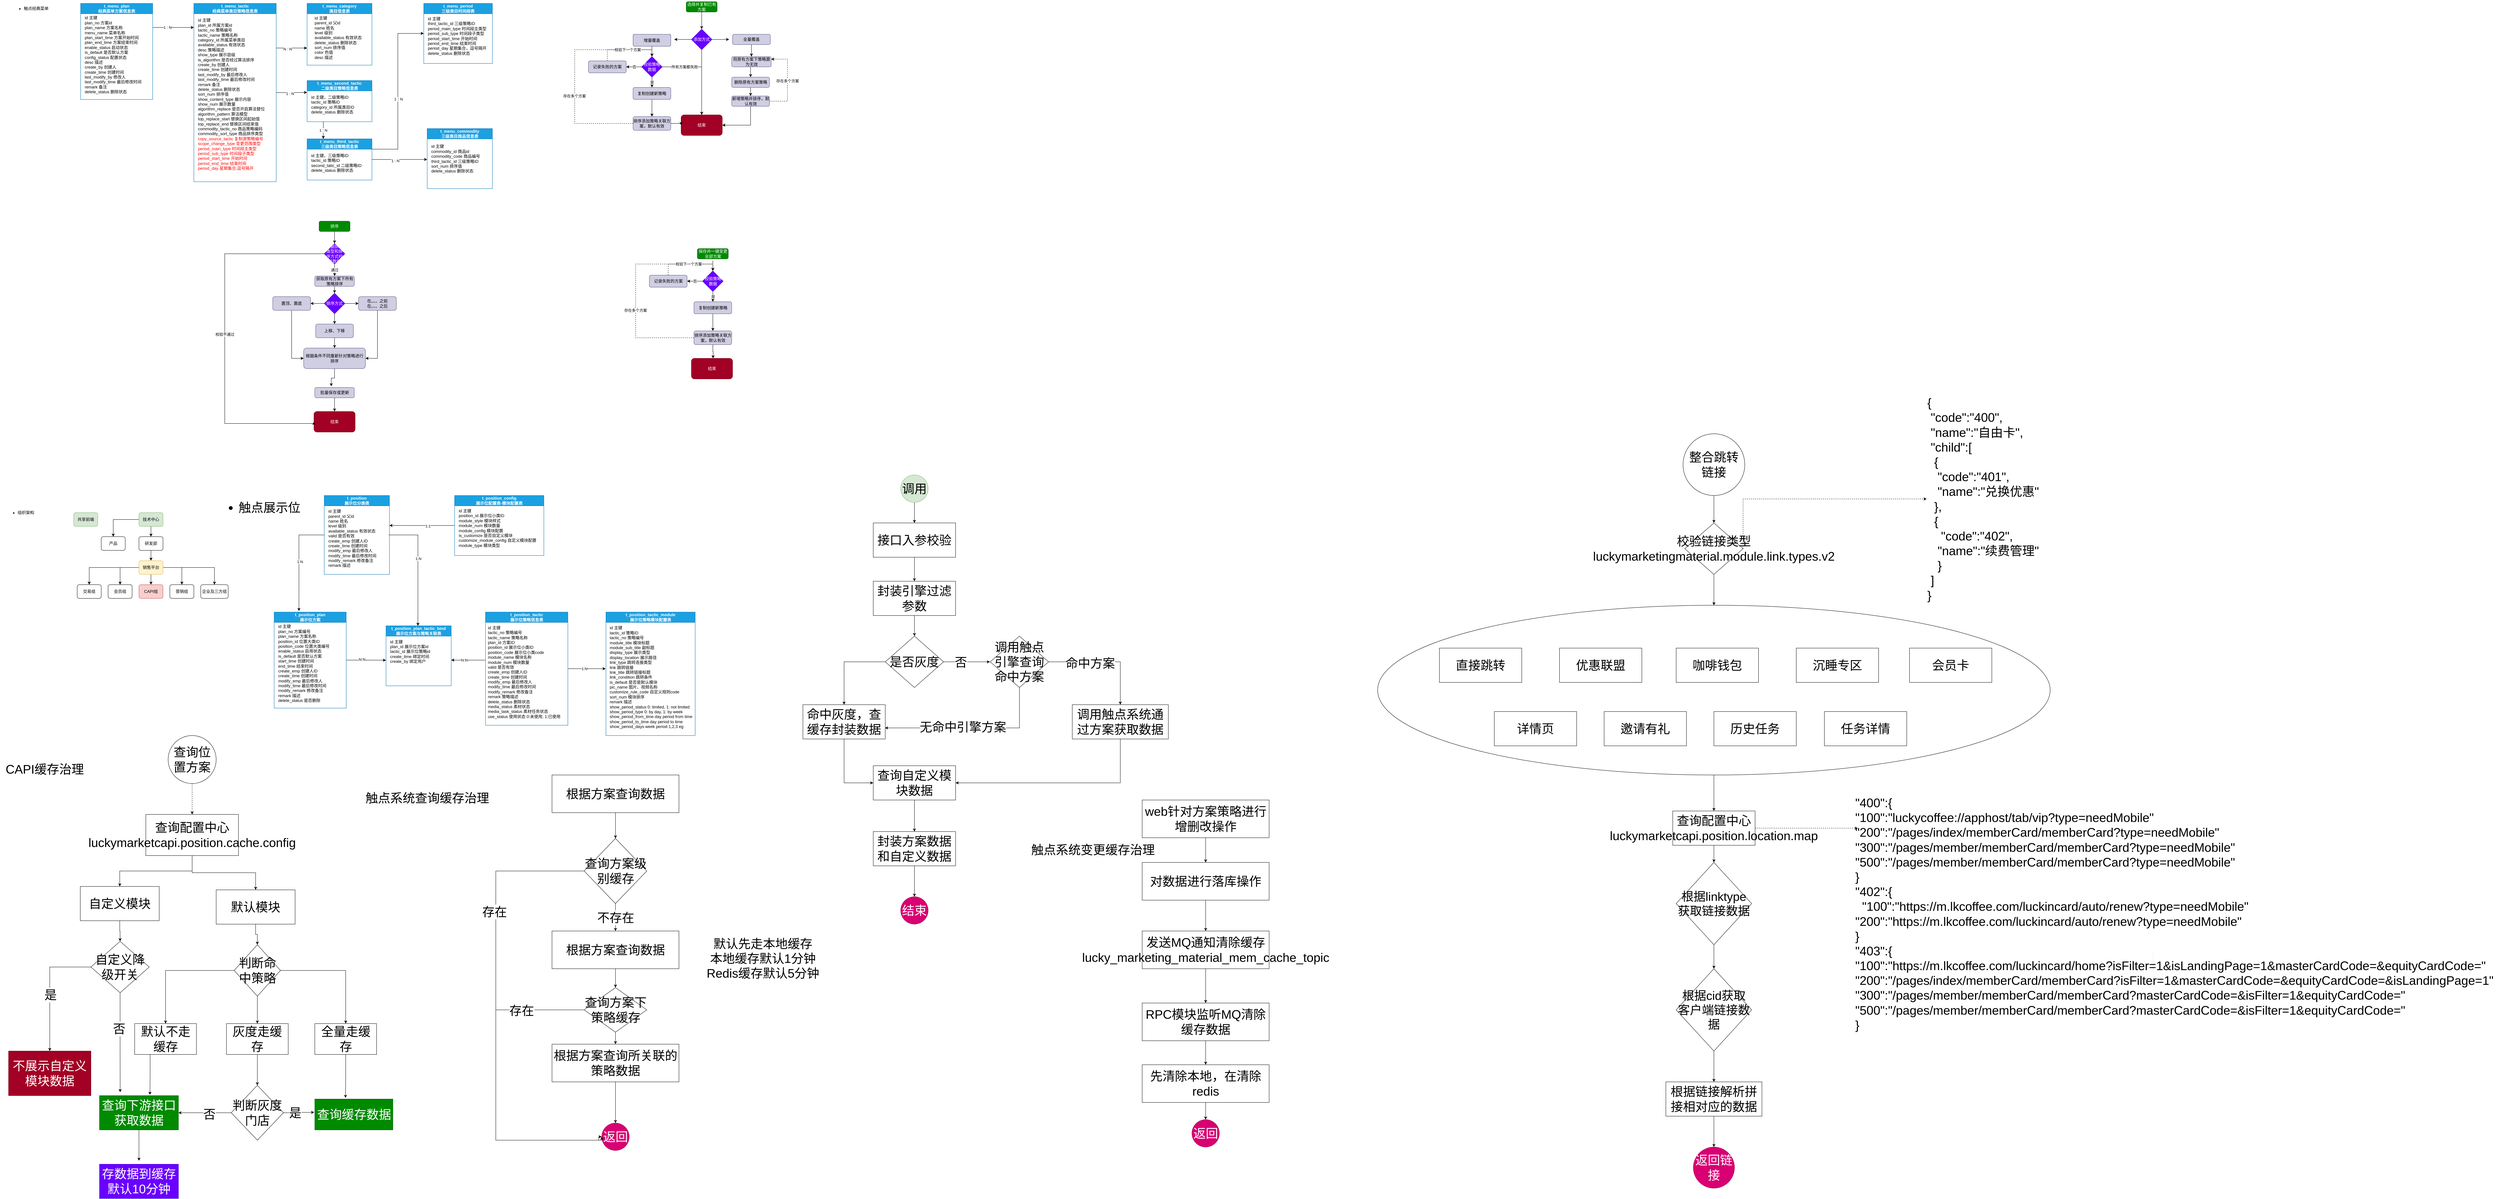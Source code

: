 <mxfile version="20.8.20" type="github">
  <diagram id="4Sr3pd_Fo9CKyCCXNbhV" name="第 1 页">
    <mxGraphModel dx="4841" dy="1680" grid="1" gridSize="10" guides="1" tooltips="1" connect="1" arrows="1" fold="1" page="1" pageScale="1" pageWidth="827" pageHeight="1169" math="0" shadow="0">
      <root>
        <mxCell id="0" />
        <mxCell id="1" parent="0" />
        <mxCell id="rn0mMrodME0fii2WGuMn-10" style="edgeStyle=none;rounded=0;orthogonalLoop=1;jettySize=auto;html=1;exitX=0.5;exitY=1;exitDx=0;exitDy=0;entryX=0.5;entryY=0;entryDx=0;entryDy=0;" parent="1" source="rn0mMrodME0fii2WGuMn-2" target="rn0mMrodME0fii2WGuMn-3" edge="1">
          <mxGeometry relative="1" as="geometry" />
        </mxCell>
        <mxCell id="rn0mMrodME0fii2WGuMn-2" value="选择并复制已有方案" style="rounded=1;whiteSpace=wrap;html=1;fillColor=#008a00;strokeColor=#005700;fontColor=#ffffff;" parent="1" vertex="1">
          <mxGeometry x="355" y="10" width="90" height="30" as="geometry" />
        </mxCell>
        <mxCell id="rn0mMrodME0fii2WGuMn-11" style="edgeStyle=none;rounded=0;orthogonalLoop=1;jettySize=auto;html=1;exitX=1;exitY=0.5;exitDx=0;exitDy=0;" parent="1" source="rn0mMrodME0fii2WGuMn-3" edge="1">
          <mxGeometry relative="1" as="geometry">
            <mxPoint x="480" y="120" as="targetPoint" />
          </mxGeometry>
        </mxCell>
        <mxCell id="rn0mMrodME0fii2WGuMn-12" style="edgeStyle=none;rounded=0;orthogonalLoop=1;jettySize=auto;html=1;exitX=0;exitY=0.5;exitDx=0;exitDy=0;" parent="1" source="rn0mMrodME0fii2WGuMn-3" edge="1">
          <mxGeometry relative="1" as="geometry">
            <mxPoint x="320" y="120" as="targetPoint" />
          </mxGeometry>
        </mxCell>
        <mxCell id="rn0mMrodME0fii2WGuMn-13" style="edgeStyle=none;rounded=0;orthogonalLoop=1;jettySize=auto;html=1;exitX=0.5;exitY=1;exitDx=0;exitDy=0;entryX=0.5;entryY=0;entryDx=0;entryDy=0;" parent="1" source="rn0mMrodME0fii2WGuMn-3" target="rn0mMrodME0fii2WGuMn-14" edge="1">
          <mxGeometry relative="1" as="geometry">
            <mxPoint x="400" y="210" as="targetPoint" />
          </mxGeometry>
        </mxCell>
        <mxCell id="rn0mMrodME0fii2WGuMn-3" value="添加方式" style="rhombus;whiteSpace=wrap;html=1;fillColor=#6a00ff;fontColor=#ffffff;strokeColor=#3700CC;" parent="1" vertex="1">
          <mxGeometry x="370" y="90" width="60" height="60" as="geometry" />
        </mxCell>
        <mxCell id="rn0mMrodME0fii2WGuMn-4" value="增量覆盖" style="rounded=1;whiteSpace=wrap;html=1;" parent="1" vertex="1">
          <mxGeometry x="200" y="105" width="110" height="30" as="geometry" />
        </mxCell>
        <mxCell id="rn0mMrodME0fii2WGuMn-26" value="" style="edgeStyle=orthogonalEdgeStyle;rounded=0;orthogonalLoop=1;jettySize=auto;html=1;" parent="1" source="rn0mMrodME0fii2WGuMn-6" target="rn0mMrodME0fii2WGuMn-25" edge="1">
          <mxGeometry relative="1" as="geometry" />
        </mxCell>
        <mxCell id="rn0mMrodME0fii2WGuMn-6" value="全量覆盖" style="rounded=1;whiteSpace=wrap;html=1;fillColor=#d0cee2;strokeColor=#56517e;" parent="1" vertex="1">
          <mxGeometry x="490" y="105" width="110" height="30" as="geometry" />
        </mxCell>
        <mxCell id="rn0mMrodME0fii2WGuMn-19" style="edgeStyle=none;rounded=0;orthogonalLoop=1;jettySize=auto;html=1;exitX=0.5;exitY=1;exitDx=0;exitDy=0;entryX=0.5;entryY=0;entryDx=0;entryDy=0;" parent="1" source="rn0mMrodME0fii2WGuMn-8" target="rn0mMrodME0fii2WGuMn-15" edge="1">
          <mxGeometry relative="1" as="geometry" />
        </mxCell>
        <mxCell id="rn0mMrodME0fii2WGuMn-8" value="增量覆盖" style="rounded=1;whiteSpace=wrap;html=1;fillColor=#d0cee2;strokeColor=#56517e;" parent="1" vertex="1">
          <mxGeometry x="200" y="105" width="110" height="35" as="geometry" />
        </mxCell>
        <mxCell id="rn0mMrodME0fii2WGuMn-14" value="结束" style="rounded=1;whiteSpace=wrap;html=1;fillColor=#a20025;strokeColor=#6F0000;fontColor=#ffffff;" parent="1" vertex="1">
          <mxGeometry x="340" y="340" width="120" height="60" as="geometry" />
        </mxCell>
        <mxCell id="rn0mMrodME0fii2WGuMn-21" value="是" style="edgeStyle=orthogonalEdgeStyle;rounded=0;orthogonalLoop=1;jettySize=auto;html=1;exitX=0.5;exitY=1;exitDx=0;exitDy=0;entryX=0.5;entryY=0;entryDx=0;entryDy=0;" parent="1" source="rn0mMrodME0fii2WGuMn-15" target="rn0mMrodME0fii2WGuMn-20" edge="1">
          <mxGeometry relative="1" as="geometry" />
        </mxCell>
        <mxCell id="rn0mMrodME0fii2WGuMn-33" value="否" style="edgeStyle=orthogonalEdgeStyle;rounded=0;orthogonalLoop=1;jettySize=auto;html=1;exitX=0;exitY=0.5;exitDx=0;exitDy=0;entryX=1;entryY=0.5;entryDx=0;entryDy=0;" parent="1" source="rn0mMrodME0fii2WGuMn-15" target="rn0mMrodME0fii2WGuMn-32" edge="1">
          <mxGeometry relative="1" as="geometry" />
        </mxCell>
        <mxCell id="rn0mMrodME0fii2WGuMn-35" value="所有方案都失败" style="edgeStyle=orthogonalEdgeStyle;rounded=0;orthogonalLoop=1;jettySize=auto;html=1;exitX=1;exitY=0.5;exitDx=0;exitDy=0;entryX=0.5;entryY=0;entryDx=0;entryDy=0;" parent="1" source="rn0mMrodME0fii2WGuMn-15" target="rn0mMrodME0fii2WGuMn-14" edge="1">
          <mxGeometry x="-0.49" relative="1" as="geometry">
            <mxPoint as="offset" />
          </mxGeometry>
        </mxCell>
        <mxCell id="rn0mMrodME0fii2WGuMn-15" value="校验策略数据" style="rhombus;whiteSpace=wrap;html=1;fillColor=#6a00ff;fontColor=#ffffff;strokeColor=#3700CC;" parent="1" vertex="1">
          <mxGeometry x="225" y="170" width="60" height="60" as="geometry" />
        </mxCell>
        <mxCell id="rn0mMrodME0fii2WGuMn-23" style="edgeStyle=orthogonalEdgeStyle;rounded=0;orthogonalLoop=1;jettySize=auto;html=1;exitX=0.5;exitY=1;exitDx=0;exitDy=0;entryX=0.5;entryY=0;entryDx=0;entryDy=0;" parent="1" source="rn0mMrodME0fii2WGuMn-20" target="rn0mMrodME0fii2WGuMn-22" edge="1">
          <mxGeometry relative="1" as="geometry" />
        </mxCell>
        <mxCell id="rn0mMrodME0fii2WGuMn-20" value="复制创建新策略" style="rounded=1;whiteSpace=wrap;html=1;fillColor=#d0cee2;strokeColor=#56517e;" parent="1" vertex="1">
          <mxGeometry x="200" y="260" width="110" height="35" as="geometry" />
        </mxCell>
        <mxCell id="rn0mMrodME0fii2WGuMn-36" style="edgeStyle=orthogonalEdgeStyle;rounded=0;orthogonalLoop=1;jettySize=auto;html=1;exitX=1;exitY=0.5;exitDx=0;exitDy=0;entryX=0;entryY=0.5;entryDx=0;entryDy=0;" parent="1" source="rn0mMrodME0fii2WGuMn-22" target="rn0mMrodME0fii2WGuMn-14" edge="1">
          <mxGeometry relative="1" as="geometry" />
        </mxCell>
        <mxCell id="rn0mMrodME0fii2WGuMn-40" style="edgeStyle=orthogonalEdgeStyle;rounded=0;orthogonalLoop=1;jettySize=auto;html=1;exitX=0;exitY=0.5;exitDx=0;exitDy=0;dashed=1;entryX=0.5;entryY=0;entryDx=0;entryDy=0;" parent="1" source="rn0mMrodME0fii2WGuMn-22" target="rn0mMrodME0fii2WGuMn-15" edge="1">
          <mxGeometry relative="1" as="geometry">
            <mxPoint x="260" y="160" as="targetPoint" />
            <Array as="points">
              <mxPoint x="30" y="365" />
              <mxPoint x="30" y="150" />
              <mxPoint x="255" y="150" />
            </Array>
          </mxGeometry>
        </mxCell>
        <mxCell id="rn0mMrodME0fii2WGuMn-41" value="存在多个方案" style="edgeLabel;html=1;align=center;verticalAlign=middle;resizable=0;points=[];" parent="rn0mMrodME0fii2WGuMn-40" vertex="1" connectable="0">
          <mxGeometry x="-0.207" y="1" relative="1" as="geometry">
            <mxPoint as="offset" />
          </mxGeometry>
        </mxCell>
        <mxCell id="rn0mMrodME0fii2WGuMn-22" value="排序添加策略关联方案，默认有效" style="rounded=1;whiteSpace=wrap;html=1;fillColor=#d0cee2;strokeColor=#56517e;" parent="1" vertex="1">
          <mxGeometry x="200" y="345" width="110" height="40" as="geometry" />
        </mxCell>
        <mxCell id="rn0mMrodME0fii2WGuMn-31" style="edgeStyle=orthogonalEdgeStyle;rounded=0;orthogonalLoop=1;jettySize=auto;html=1;exitX=0.5;exitY=1;exitDx=0;exitDy=0;entryX=0.5;entryY=0;entryDx=0;entryDy=0;" parent="1" source="rn0mMrodME0fii2WGuMn-25" target="rn0mMrodME0fii2WGuMn-27" edge="1">
          <mxGeometry relative="1" as="geometry" />
        </mxCell>
        <mxCell id="rn0mMrodME0fii2WGuMn-25" value="将原有方案下策略置为无效" style="whiteSpace=wrap;html=1;rounded=1;fillColor=#d0cee2;strokeColor=#56517e;" parent="1" vertex="1">
          <mxGeometry x="487.5" y="170" width="115" height="30" as="geometry" />
        </mxCell>
        <mxCell id="rn0mMrodME0fii2WGuMn-29" style="edgeStyle=orthogonalEdgeStyle;rounded=0;orthogonalLoop=1;jettySize=auto;html=1;exitX=0.5;exitY=1;exitDx=0;exitDy=0;entryX=0.5;entryY=0;entryDx=0;entryDy=0;" parent="1" source="rn0mMrodME0fii2WGuMn-27" target="rn0mMrodME0fii2WGuMn-28" edge="1">
          <mxGeometry relative="1" as="geometry" />
        </mxCell>
        <mxCell id="rn0mMrodME0fii2WGuMn-27" value="删除原有方案策略" style="rounded=1;whiteSpace=wrap;html=1;fillColor=#d0cee2;strokeColor=#56517e;" parent="1" vertex="1">
          <mxGeometry x="487.5" y="230" width="110" height="30" as="geometry" />
        </mxCell>
        <mxCell id="rn0mMrodME0fii2WGuMn-30" style="edgeStyle=orthogonalEdgeStyle;rounded=0;orthogonalLoop=1;jettySize=auto;html=1;exitX=0.5;exitY=1;exitDx=0;exitDy=0;entryX=1;entryY=0.5;entryDx=0;entryDy=0;" parent="1" source="rn0mMrodME0fii2WGuMn-28" target="rn0mMrodME0fii2WGuMn-14" edge="1">
          <mxGeometry relative="1" as="geometry" />
        </mxCell>
        <mxCell id="rn0mMrodME0fii2WGuMn-37" value="存在多个方案" style="edgeStyle=orthogonalEdgeStyle;rounded=0;orthogonalLoop=1;jettySize=auto;html=1;exitX=1;exitY=0.5;exitDx=0;exitDy=0;entryX=1;entryY=0.25;entryDx=0;entryDy=0;dashed=1;" parent="1" source="rn0mMrodME0fii2WGuMn-28" target="rn0mMrodME0fii2WGuMn-25" edge="1">
          <mxGeometry relative="1" as="geometry">
            <Array as="points">
              <mxPoint x="650" y="300" />
              <mxPoint x="650" y="178" />
            </Array>
          </mxGeometry>
        </mxCell>
        <mxCell id="rn0mMrodME0fii2WGuMn-28" value="新增策略并排序，默认有效" style="rounded=1;whiteSpace=wrap;html=1;fillColor=#d0cee2;strokeColor=#56517e;" parent="1" vertex="1">
          <mxGeometry x="487.5" y="285" width="110" height="30" as="geometry" />
        </mxCell>
        <mxCell id="rn0mMrodME0fii2WGuMn-34" value="校验下一个方案" style="edgeStyle=orthogonalEdgeStyle;rounded=0;orthogonalLoop=1;jettySize=auto;html=1;exitX=0.5;exitY=0;exitDx=0;exitDy=0;entryX=0.5;entryY=0;entryDx=0;entryDy=0;dashed=1;" parent="1" source="rn0mMrodME0fii2WGuMn-32" target="rn0mMrodME0fii2WGuMn-15" edge="1">
          <mxGeometry relative="1" as="geometry" />
        </mxCell>
        <mxCell id="rn0mMrodME0fii2WGuMn-32" value="记录失败的方案" style="rounded=1;whiteSpace=wrap;html=1;fillColor=#d0cee2;strokeColor=#56517e;" parent="1" vertex="1">
          <mxGeometry x="70" y="182.5" width="110" height="35" as="geometry" />
        </mxCell>
        <mxCell id="rn0mMrodME0fii2WGuMn-43" value="保存并一键变更全部方案" style="rounded=1;whiteSpace=wrap;html=1;fillColor=#008a00;strokeColor=#005700;fontColor=#ffffff;" parent="1" vertex="1">
          <mxGeometry x="387.5" y="730" width="90" height="30" as="geometry" />
        </mxCell>
        <mxCell id="rn0mMrodME0fii2WGuMn-51" style="edgeStyle=none;rounded=0;orthogonalLoop=1;jettySize=auto;html=1;exitX=0.5;exitY=1;exitDx=0;exitDy=0;entryX=0.5;entryY=0;entryDx=0;entryDy=0;" parent="1" target="rn0mMrodME0fii2WGuMn-57" edge="1">
          <mxGeometry relative="1" as="geometry">
            <mxPoint x="432.5" y="765" as="sourcePoint" />
          </mxGeometry>
        </mxCell>
        <mxCell id="rn0mMrodME0fii2WGuMn-53" value="结束" style="rounded=1;whiteSpace=wrap;html=1;fillColor=#a20025;strokeColor=#6F0000;fontColor=#ffffff;" parent="1" vertex="1">
          <mxGeometry x="370" y="1050" width="120" height="60" as="geometry" />
        </mxCell>
        <mxCell id="rn0mMrodME0fii2WGuMn-54" value="是" style="edgeStyle=orthogonalEdgeStyle;rounded=0;orthogonalLoop=1;jettySize=auto;html=1;exitX=0.5;exitY=1;exitDx=0;exitDy=0;entryX=0.5;entryY=0;entryDx=0;entryDy=0;" parent="1" source="rn0mMrodME0fii2WGuMn-57" target="rn0mMrodME0fii2WGuMn-59" edge="1">
          <mxGeometry relative="1" as="geometry" />
        </mxCell>
        <mxCell id="rn0mMrodME0fii2WGuMn-55" value="否" style="edgeStyle=orthogonalEdgeStyle;rounded=0;orthogonalLoop=1;jettySize=auto;html=1;exitX=0;exitY=0.5;exitDx=0;exitDy=0;entryX=1;entryY=0.5;entryDx=0;entryDy=0;" parent="1" source="rn0mMrodME0fii2WGuMn-57" target="rn0mMrodME0fii2WGuMn-72" edge="1">
          <mxGeometry relative="1" as="geometry" />
        </mxCell>
        <mxCell id="rn0mMrodME0fii2WGuMn-57" value="校验策略数据" style="rhombus;whiteSpace=wrap;html=1;fillColor=#6a00ff;fontColor=#ffffff;strokeColor=#3700CC;" parent="1" vertex="1">
          <mxGeometry x="402.5" y="795" width="60" height="60" as="geometry" />
        </mxCell>
        <mxCell id="rn0mMrodME0fii2WGuMn-58" style="edgeStyle=orthogonalEdgeStyle;rounded=0;orthogonalLoop=1;jettySize=auto;html=1;exitX=0.5;exitY=1;exitDx=0;exitDy=0;entryX=0.5;entryY=0;entryDx=0;entryDy=0;" parent="1" source="rn0mMrodME0fii2WGuMn-59" target="rn0mMrodME0fii2WGuMn-63" edge="1">
          <mxGeometry relative="1" as="geometry" />
        </mxCell>
        <mxCell id="rn0mMrodME0fii2WGuMn-59" value="复制创建新策略" style="rounded=1;whiteSpace=wrap;html=1;fillColor=#d0cee2;strokeColor=#56517e;" parent="1" vertex="1">
          <mxGeometry x="377.5" y="885" width="110" height="35" as="geometry" />
        </mxCell>
        <mxCell id="rn0mMrodME0fii2WGuMn-61" style="edgeStyle=orthogonalEdgeStyle;rounded=0;orthogonalLoop=1;jettySize=auto;html=1;exitX=0;exitY=0.5;exitDx=0;exitDy=0;dashed=1;entryX=0.5;entryY=0;entryDx=0;entryDy=0;" parent="1" source="rn0mMrodME0fii2WGuMn-63" target="rn0mMrodME0fii2WGuMn-57" edge="1">
          <mxGeometry relative="1" as="geometry">
            <mxPoint x="437.5" y="785" as="targetPoint" />
            <Array as="points">
              <mxPoint x="207.5" y="990" />
              <mxPoint x="207.5" y="775" />
              <mxPoint x="432.5" y="775" />
            </Array>
          </mxGeometry>
        </mxCell>
        <mxCell id="rn0mMrodME0fii2WGuMn-62" value="存在多个方案" style="edgeLabel;html=1;align=center;verticalAlign=middle;resizable=0;points=[];" parent="rn0mMrodME0fii2WGuMn-61" vertex="1" connectable="0">
          <mxGeometry x="-0.207" y="1" relative="1" as="geometry">
            <mxPoint as="offset" />
          </mxGeometry>
        </mxCell>
        <mxCell id="rn0mMrodME0fii2WGuMn-78" style="edgeStyle=orthogonalEdgeStyle;rounded=0;orthogonalLoop=1;jettySize=auto;html=1;exitX=0.5;exitY=1;exitDx=0;exitDy=0;" parent="1" source="rn0mMrodME0fii2WGuMn-63" edge="1">
          <mxGeometry relative="1" as="geometry">
            <mxPoint x="433" y="1050" as="targetPoint" />
          </mxGeometry>
        </mxCell>
        <mxCell id="rn0mMrodME0fii2WGuMn-63" value="排序添加策略关联方案，默认有效" style="rounded=1;whiteSpace=wrap;html=1;fillColor=#d0cee2;strokeColor=#56517e;" parent="1" vertex="1">
          <mxGeometry x="377.5" y="970" width="110" height="40" as="geometry" />
        </mxCell>
        <mxCell id="rn0mMrodME0fii2WGuMn-71" value="校验下一个方案" style="edgeStyle=orthogonalEdgeStyle;rounded=0;orthogonalLoop=1;jettySize=auto;html=1;exitX=0.5;exitY=0;exitDx=0;exitDy=0;entryX=0.5;entryY=0;entryDx=0;entryDy=0;dashed=1;" parent="1" source="rn0mMrodME0fii2WGuMn-72" target="rn0mMrodME0fii2WGuMn-57" edge="1">
          <mxGeometry relative="1" as="geometry" />
        </mxCell>
        <mxCell id="rn0mMrodME0fii2WGuMn-72" value="记录失败的方案" style="rounded=1;whiteSpace=wrap;html=1;fillColor=#d0cee2;strokeColor=#56517e;" parent="1" vertex="1">
          <mxGeometry x="247.5" y="807.5" width="110" height="35" as="geometry" />
        </mxCell>
        <mxCell id="rn0mMrodME0fii2WGuMn-79" value="t_menu_category&lt;br&gt;类目信息表" style="swimlane;whiteSpace=wrap;html=1;startSize=30;fillColor=#1ba1e2;fontColor=#ffffff;strokeColor=#006EAF;" parent="1" vertex="1">
          <mxGeometry x="-750" y="15" width="189" height="180" as="geometry" />
        </mxCell>
        <mxCell id="rn0mMrodME0fii2WGuMn-80" value="id 主键&lt;br&gt;parent_id 父id&lt;br&gt;name 姓名&lt;br&gt;level 级别&lt;br&gt;available_status 有效状态&lt;br&gt;delete_status 删除状态&lt;br&gt;sort_num 排序值&lt;br&gt;color 色值&lt;br&gt;desc 描述" style="text;html=1;align=left;verticalAlign=middle;resizable=0;points=[];autosize=1;strokeColor=none;fillColor=none;" parent="rn0mMrodME0fii2WGuMn-79" vertex="1">
          <mxGeometry x="20" y="30" width="160" height="140" as="geometry" />
        </mxCell>
        <mxCell id="rn0mMrodME0fii2WGuMn-81" value="t_menu_commodity&lt;br&gt;三级类目商品信息表" style="swimlane;whiteSpace=wrap;html=1;startSize=30;fillColor=#1ba1e2;fontColor=#ffffff;strokeColor=#006EAF;" parent="1" vertex="1">
          <mxGeometry x="-400" y="380" width="190" height="175" as="geometry" />
        </mxCell>
        <mxCell id="rn0mMrodME0fii2WGuMn-82" value="id 主键&lt;br&gt;commodity_id 商品id&lt;br&gt;commodity_code 商品编号&lt;br&gt;third_tactic_id 三级策略ID&lt;br&gt;sort_num 排序值&lt;br&gt;delete_status 删除状态" style="text;html=1;align=left;verticalAlign=middle;resizable=0;points=[];autosize=1;strokeColor=none;fillColor=none;" parent="rn0mMrodME0fii2WGuMn-81" vertex="1">
          <mxGeometry x="10" y="37.5" width="170" height="100" as="geometry" />
        </mxCell>
        <mxCell id="rn0mMrodME0fii2WGuMn-83" value="t_menu_period&lt;br&gt;三级类目时间段表" style="swimlane;whiteSpace=wrap;html=1;startSize=30;fillColor=#1ba1e2;fontColor=#ffffff;strokeColor=#006EAF;" parent="1" vertex="1">
          <mxGeometry x="-410" y="15" width="200" height="175" as="geometry" />
        </mxCell>
        <mxCell id="rn0mMrodME0fii2WGuMn-84" value="id 主键&lt;br&gt;third_tactic_id 三级策略ID&lt;br&gt;period_main_type 时间段主类型&lt;br&gt;period_sub_type 时间段子类型&lt;br&gt;period_start_time 开始时间&lt;br&gt;period_end_time 结束时间&lt;br&gt;period_day 星期集合，逗号隔开&lt;br&gt;delete_status 删除状态" style="text;html=1;align=left;verticalAlign=middle;resizable=0;points=[];autosize=1;strokeColor=none;fillColor=none;" parent="rn0mMrodME0fii2WGuMn-83" vertex="1">
          <mxGeometry x="10" y="30" width="190" height="130" as="geometry" />
        </mxCell>
        <mxCell id="rn0mMrodME0fii2WGuMn-99" style="edgeStyle=orthogonalEdgeStyle;rounded=0;orthogonalLoop=1;jettySize=auto;html=1;exitX=1;exitY=0.25;exitDx=0;exitDy=0;" parent="1" source="rn0mMrodME0fii2WGuMn-85" edge="1">
          <mxGeometry relative="1" as="geometry">
            <mxPoint x="-1080" y="85.176" as="targetPoint" />
          </mxGeometry>
        </mxCell>
        <mxCell id="rn0mMrodME0fii2WGuMn-100" value="1 : N" style="edgeLabel;html=1;align=center;verticalAlign=middle;resizable=0;points=[];" parent="rn0mMrodME0fii2WGuMn-99" vertex="1" connectable="0">
          <mxGeometry x="-0.288" relative="1" as="geometry">
            <mxPoint as="offset" />
          </mxGeometry>
        </mxCell>
        <mxCell id="rn0mMrodME0fii2WGuMn-85" value="t_menu_plan&lt;br&gt;经典菜单方案信息表" style="swimlane;whiteSpace=wrap;html=1;startSize=30;fillColor=#1ba1e2;fontColor=#ffffff;strokeColor=#006EAF;" parent="1" vertex="1">
          <mxGeometry x="-1410" y="15" width="210" height="280" as="geometry" />
        </mxCell>
        <mxCell id="rn0mMrodME0fii2WGuMn-86" value="id 主键&lt;br&gt;plan_no 方案id&lt;br&gt;plan_name 方案名称&lt;br&gt;menu_name 菜单名称&lt;br&gt;plan_start_time 方案开始时间&lt;br&gt;plan_end_time 方案结束时间&lt;br&gt;enable_status 启动状态&lt;br&gt;is_default 是否默认方案&lt;br&gt;config_status 配置状态&lt;br&gt;desc 描述&lt;br&gt;create_by 创建人&lt;br&gt;create_time 创建时间&lt;br&gt;last_modify_by 修改人&lt;br&gt;last_modify_time 最后修改时间&lt;br&gt;remark 备注&lt;br&gt;delete_status 删除状态" style="text;html=1;align=left;verticalAlign=middle;resizable=0;points=[];autosize=1;strokeColor=none;fillColor=none;" parent="rn0mMrodME0fii2WGuMn-85" vertex="1">
          <mxGeometry x="10" y="30" width="190" height="240" as="geometry" />
        </mxCell>
        <mxCell id="rn0mMrodME0fii2WGuMn-105" value="1 : N" style="edgeStyle=orthogonalEdgeStyle;rounded=0;orthogonalLoop=1;jettySize=auto;html=1;exitX=0.25;exitY=1;exitDx=0;exitDy=0;entryX=0.25;entryY=0;entryDx=0;entryDy=0;" parent="1" source="rn0mMrodME0fii2WGuMn-87" target="rn0mMrodME0fii2WGuMn-92" edge="1">
          <mxGeometry relative="1" as="geometry" />
        </mxCell>
        <mxCell id="rn0mMrodME0fii2WGuMn-87" value="t_menu_second_tactic&lt;br&gt;二级类目策略信息表" style="swimlane;whiteSpace=wrap;html=1;startSize=30;fillColor=#1ba1e2;fontColor=#ffffff;strokeColor=#006EAF;" parent="1" vertex="1">
          <mxGeometry x="-750" y="240" width="189" height="120" as="geometry" />
        </mxCell>
        <mxCell id="rn0mMrodME0fii2WGuMn-88" value="id 主键，二级策略ID&lt;br&gt;tactic_id 策略ID&lt;br&gt;category_id 所属类目ID&lt;br&gt;delete_status 删除状态" style="text;html=1;align=left;verticalAlign=middle;resizable=0;points=[];autosize=1;strokeColor=none;fillColor=none;" parent="rn0mMrodME0fii2WGuMn-87" vertex="1">
          <mxGeometry x="10" y="35" width="150" height="70" as="geometry" />
        </mxCell>
        <mxCell id="rn0mMrodME0fii2WGuMn-101" style="edgeStyle=orthogonalEdgeStyle;rounded=0;orthogonalLoop=1;jettySize=auto;html=1;exitX=1;exitY=0.25;exitDx=0;exitDy=0;" parent="1" source="rn0mMrodME0fii2WGuMn-89" edge="1">
          <mxGeometry relative="1" as="geometry">
            <mxPoint x="-750" y="145.176" as="targetPoint" />
          </mxGeometry>
        </mxCell>
        <mxCell id="rn0mMrodME0fii2WGuMn-102" value="N : N" style="edgeLabel;html=1;align=center;verticalAlign=middle;resizable=0;points=[];" parent="rn0mMrodME0fii2WGuMn-101" vertex="1" connectable="0">
          <mxGeometry x="-0.286" y="-3" relative="1" as="geometry">
            <mxPoint as="offset" />
          </mxGeometry>
        </mxCell>
        <mxCell id="rn0mMrodME0fii2WGuMn-103" style="edgeStyle=orthogonalEdgeStyle;rounded=0;orthogonalLoop=1;jettySize=auto;html=1;exitX=1;exitY=0.5;exitDx=0;exitDy=0;" parent="1" source="rn0mMrodME0fii2WGuMn-89" edge="1">
          <mxGeometry relative="1" as="geometry">
            <mxPoint x="-750" y="274.588" as="targetPoint" />
          </mxGeometry>
        </mxCell>
        <mxCell id="rn0mMrodME0fii2WGuMn-104" value="1 : N" style="edgeLabel;html=1;align=center;verticalAlign=middle;resizable=0;points=[];" parent="rn0mMrodME0fii2WGuMn-103" vertex="1" connectable="0">
          <mxGeometry x="0.216" y="-3" relative="1" as="geometry">
            <mxPoint x="-15" as="offset" />
          </mxGeometry>
        </mxCell>
        <mxCell id="rn0mMrodME0fii2WGuMn-89" value="t_menu_tactic&lt;br&gt;经典菜单类目策略信息表" style="swimlane;whiteSpace=wrap;html=1;startSize=30;fillColor=#1ba1e2;fontColor=#ffffff;strokeColor=#006EAF;" parent="1" vertex="1">
          <mxGeometry x="-1080" y="15" width="240" height="520" as="geometry" />
        </mxCell>
        <mxCell id="rn0mMrodME0fii2WGuMn-90" value="id 主键&lt;br&gt;plan_id 所属方案id&lt;br&gt;tactic_no 策略编号&lt;br&gt;tactic_name 策略名称&lt;br&gt;&lt;span style=&quot;background-color: initial;&quot;&gt;category_id 所属菜单类目&lt;/span&gt;&lt;div&gt;available_status 有效状态&lt;/div&gt;&lt;div&gt;desc 策略描述&lt;/div&gt;&lt;div&gt;show_type 展示层级&lt;/div&gt;&lt;div&gt;is_algorithm 是否经过算法排序&lt;/div&gt;&lt;div&gt;create_by 创建人&lt;/div&gt;&lt;div&gt;create_time 创建时间&lt;/div&gt;&lt;div&gt;last_modify_by 最后修改人&lt;/div&gt;&lt;div&gt;last_modify_time 最后修改时间&lt;/div&gt;&lt;div&gt;remark 备注&lt;/div&gt;&lt;div&gt;delete_status 删除状态&lt;/div&gt;&lt;div&gt;sort_num 排序值&lt;/div&gt;&lt;div&gt;show_content_type 展示内容&lt;/div&gt;&lt;div&gt;show_num 展示数量&lt;/div&gt;&lt;div&gt;algorithm_replace 是否开启算法替位&lt;/div&gt;&lt;div&gt;algorithm_pattern 算法模型&lt;/div&gt;&lt;div&gt;top_replace_start 替换区间起始值&lt;/div&gt;&lt;div&gt;top_replace_end 替换区间结束值&lt;/div&gt;&lt;div&gt;commodity_tactic_no 商品策略编码&lt;/div&gt;&lt;div&gt;commodity_sort_type 商品排序类型&lt;/div&gt;&lt;div&gt;&lt;font color=&quot;#ff0000&quot;&gt;copy_source_tactic 复制源策略编号&lt;/font&gt;&lt;/div&gt;&lt;div&gt;&lt;font color=&quot;#ff0000&quot;&gt;scope_change_type 变更范围类型&lt;/font&gt;&lt;/div&gt;&lt;div&gt;&lt;font color=&quot;#ff0000&quot;&gt;period_main_type 时间段主类型&lt;/font&gt;&lt;/div&gt;&lt;div&gt;&lt;font color=&quot;#ff0000&quot;&gt;period_sub_type 时间段子类型&lt;/font&gt;&lt;/div&gt;&lt;div&gt;&lt;font color=&quot;#ff0000&quot;&gt;period_start_time 开始时间&lt;/font&gt;&lt;/div&gt;&lt;div&gt;&lt;font color=&quot;#ff0000&quot;&gt;period_end_time 结束时间&lt;/font&gt;&lt;/div&gt;&lt;div&gt;&lt;font color=&quot;#ff0000&quot;&gt;period_day 星期集合,逗号隔开&lt;/font&gt;&lt;/div&gt;" style="text;html=1;align=left;verticalAlign=middle;resizable=0;points=[];autosize=1;strokeColor=none;fillColor=none;" parent="rn0mMrodME0fii2WGuMn-89" vertex="1">
          <mxGeometry x="10" y="35" width="220" height="460" as="geometry" />
        </mxCell>
        <mxCell id="rn0mMrodME0fii2WGuMn-94" style="edgeStyle=orthogonalEdgeStyle;rounded=0;orthogonalLoop=1;jettySize=auto;html=1;exitX=1;exitY=0.5;exitDx=0;exitDy=0;" parent="1" source="rn0mMrodME0fii2WGuMn-92" edge="1">
          <mxGeometry relative="1" as="geometry">
            <mxPoint x="-400" y="470" as="targetPoint" />
          </mxGeometry>
        </mxCell>
        <mxCell id="rn0mMrodME0fii2WGuMn-98" value="1 : N" style="edgeLabel;html=1;align=center;verticalAlign=middle;resizable=0;points=[];" parent="rn0mMrodME0fii2WGuMn-94" vertex="1" connectable="0">
          <mxGeometry x="-0.165" y="-4" relative="1" as="geometry">
            <mxPoint as="offset" />
          </mxGeometry>
        </mxCell>
        <mxCell id="rn0mMrodME0fii2WGuMn-96" style="edgeStyle=orthogonalEdgeStyle;rounded=0;orthogonalLoop=1;jettySize=auto;html=1;exitX=1;exitY=0.25;exitDx=0;exitDy=0;entryX=0;entryY=0.5;entryDx=0;entryDy=0;" parent="1" source="rn0mMrodME0fii2WGuMn-92" target="rn0mMrodME0fii2WGuMn-83" edge="1">
          <mxGeometry relative="1" as="geometry" />
        </mxCell>
        <mxCell id="rn0mMrodME0fii2WGuMn-97" value="1：N&lt;br&gt;" style="edgeLabel;html=1;align=center;verticalAlign=middle;resizable=0;points=[];" parent="rn0mMrodME0fii2WGuMn-96" vertex="1" connectable="0">
          <mxGeometry x="-0.093" y="-1" relative="1" as="geometry">
            <mxPoint as="offset" />
          </mxGeometry>
        </mxCell>
        <mxCell id="rn0mMrodME0fii2WGuMn-92" value="t_menu_third_tactic&lt;br&gt;三级类目策略信息表" style="swimlane;whiteSpace=wrap;html=1;startSize=30;fillColor=#1ba1e2;fontColor=#ffffff;strokeColor=#006EAF;" parent="1" vertex="1">
          <mxGeometry x="-750" y="410" width="189" height="120" as="geometry" />
        </mxCell>
        <mxCell id="rn0mMrodME0fii2WGuMn-93" value="id 主键，三级策略ID&lt;br&gt;tactic_id 策略ID&lt;br&gt;second_tatic_id 二级策略ID&lt;br&gt;delete_status 删除状态" style="text;html=1;align=left;verticalAlign=middle;resizable=0;points=[];autosize=1;strokeColor=none;fillColor=none;" parent="rn0mMrodME0fii2WGuMn-92" vertex="1">
          <mxGeometry x="10" y="35" width="170" height="70" as="geometry" />
        </mxCell>
        <mxCell id="rn0mMrodME0fii2WGuMn-165" style="edgeStyle=orthogonalEdgeStyle;rounded=0;orthogonalLoop=1;jettySize=auto;html=1;exitX=0.5;exitY=1;exitDx=0;exitDy=0;entryX=0.5;entryY=0;entryDx=0;entryDy=0;" parent="1" source="rn0mMrodME0fii2WGuMn-107" target="rn0mMrodME0fii2WGuMn-141" edge="1">
          <mxGeometry relative="1" as="geometry" />
        </mxCell>
        <mxCell id="rn0mMrodME0fii2WGuMn-107" value="排序" style="rounded=1;whiteSpace=wrap;html=1;fillColor=#008a00;strokeColor=#005700;fontColor=#ffffff;" parent="1" vertex="1">
          <mxGeometry x="-715" y="650" width="90" height="30" as="geometry" />
        </mxCell>
        <mxCell id="rn0mMrodME0fii2WGuMn-113" value="通过" style="edgeStyle=orthogonalEdgeStyle;rounded=0;orthogonalLoop=1;jettySize=auto;html=1;" parent="1" target="rn0mMrodME0fii2WGuMn-129" edge="1">
          <mxGeometry relative="1" as="geometry">
            <mxPoint x="-670.059" y="775" as="sourcePoint" />
          </mxGeometry>
        </mxCell>
        <mxCell id="rn0mMrodME0fii2WGuMn-117" value="结束" style="rounded=1;whiteSpace=wrap;html=1;fillColor=#a20025;strokeColor=#6F0000;fontColor=#ffffff;" parent="1" vertex="1">
          <mxGeometry x="-730" y="1205" width="120" height="60" as="geometry" />
        </mxCell>
        <mxCell id="rn0mMrodME0fii2WGuMn-183" style="edgeStyle=orthogonalEdgeStyle;rounded=0;orthogonalLoop=1;jettySize=auto;html=1;exitX=0.5;exitY=1;exitDx=0;exitDy=0;entryX=0.5;entryY=0;entryDx=0;entryDy=0;" parent="1" source="rn0mMrodME0fii2WGuMn-127" edge="1">
          <mxGeometry relative="1" as="geometry">
            <mxPoint x="-670" y="1020" as="targetPoint" />
          </mxGeometry>
        </mxCell>
        <mxCell id="rn0mMrodME0fii2WGuMn-127" value="上移、下移" style="rounded=1;whiteSpace=wrap;html=1;fillColor=#d0cee2;strokeColor=#56517e;" parent="1" vertex="1">
          <mxGeometry x="-725" y="950" width="110" height="40" as="geometry" />
        </mxCell>
        <mxCell id="rn0mMrodME0fii2WGuMn-171" style="edgeStyle=orthogonalEdgeStyle;rounded=0;orthogonalLoop=1;jettySize=auto;html=1;exitX=0.5;exitY=1;exitDx=0;exitDy=0;entryX=0.5;entryY=0;entryDx=0;entryDy=0;" parent="1" source="rn0mMrodME0fii2WGuMn-129" target="rn0mMrodME0fii2WGuMn-170" edge="1">
          <mxGeometry relative="1" as="geometry" />
        </mxCell>
        <mxCell id="rn0mMrodME0fii2WGuMn-129" value="获取原有方案下所有策略排序" style="whiteSpace=wrap;html=1;rounded=1;fillColor=#d0cee2;strokeColor=#56517e;" parent="1" vertex="1">
          <mxGeometry x="-727.5" y="810" width="115" height="30" as="geometry" />
        </mxCell>
        <mxCell id="rn0mMrodME0fii2WGuMn-152" style="edgeStyle=orthogonalEdgeStyle;rounded=0;orthogonalLoop=1;jettySize=auto;html=1;exitX=0.5;exitY=1;exitDx=0;exitDy=0;entryX=0.417;entryY=-0.118;entryDx=0;entryDy=0;entryPerimeter=0;" parent="1" source="rn0mMrodME0fii2WGuMn-134" target="rn0mMrodME0fii2WGuMn-147" edge="1">
          <mxGeometry relative="1" as="geometry" />
        </mxCell>
        <mxCell id="rn0mMrodME0fii2WGuMn-134" value="根据条件不同重新针对策略进行排序" style="rounded=1;whiteSpace=wrap;html=1;fillColor=#d0cee2;strokeColor=#56517e;" parent="1" vertex="1">
          <mxGeometry x="-760" y="1020" width="180" height="60" as="geometry" />
        </mxCell>
        <mxCell id="rn0mMrodME0fii2WGuMn-182" value="校验不通过" style="edgeStyle=orthogonalEdgeStyle;rounded=0;orthogonalLoop=1;jettySize=auto;html=1;exitX=0;exitY=0.5;exitDx=0;exitDy=0;entryX=0;entryY=0.5;entryDx=0;entryDy=0;" parent="1" source="rn0mMrodME0fii2WGuMn-141" target="rn0mMrodME0fii2WGuMn-117" edge="1">
          <mxGeometry relative="1" as="geometry">
            <Array as="points">
              <mxPoint x="-990" y="745" />
              <mxPoint x="-990" y="1240" />
              <mxPoint x="-730" y="1240" />
            </Array>
          </mxGeometry>
        </mxCell>
        <mxCell id="rn0mMrodME0fii2WGuMn-141" value="根据排序类型和排序方式校验数据" style="rhombus;whiteSpace=wrap;html=1;fillColor=#6a00ff;fontColor=#ffffff;strokeColor=#3700CC;" parent="1" vertex="1">
          <mxGeometry x="-700" y="715" width="60" height="60" as="geometry" />
        </mxCell>
        <mxCell id="rn0mMrodME0fii2WGuMn-160" style="edgeStyle=orthogonalEdgeStyle;rounded=0;orthogonalLoop=1;jettySize=auto;html=1;exitX=0.5;exitY=1;exitDx=0;exitDy=0;entryX=0.5;entryY=0;entryDx=0;entryDy=0;" parent="1" source="rn0mMrodME0fii2WGuMn-147" target="rn0mMrodME0fii2WGuMn-117" edge="1">
          <mxGeometry relative="1" as="geometry" />
        </mxCell>
        <mxCell id="rn0mMrodME0fii2WGuMn-147" value="批量保存或更新" style="whiteSpace=wrap;html=1;rounded=1;fillColor=#d0cee2;strokeColor=#56517e;" parent="1" vertex="1">
          <mxGeometry x="-727.5" y="1135" width="115" height="30" as="geometry" />
        </mxCell>
        <mxCell id="rn0mMrodME0fii2WGuMn-178" style="edgeStyle=orthogonalEdgeStyle;rounded=0;orthogonalLoop=1;jettySize=auto;html=1;exitX=0;exitY=0.5;exitDx=0;exitDy=0;entryX=1;entryY=0.5;entryDx=0;entryDy=0;" parent="1" source="rn0mMrodME0fii2WGuMn-170" target="rn0mMrodME0fii2WGuMn-177" edge="1">
          <mxGeometry relative="1" as="geometry" />
        </mxCell>
        <mxCell id="rn0mMrodME0fii2WGuMn-179" style="edgeStyle=orthogonalEdgeStyle;rounded=0;orthogonalLoop=1;jettySize=auto;html=1;exitX=1;exitY=0.5;exitDx=0;exitDy=0;entryX=0;entryY=0.5;entryDx=0;entryDy=0;" parent="1" source="rn0mMrodME0fii2WGuMn-170" target="rn0mMrodME0fii2WGuMn-176" edge="1">
          <mxGeometry relative="1" as="geometry" />
        </mxCell>
        <mxCell id="rn0mMrodME0fii2WGuMn-181" style="edgeStyle=orthogonalEdgeStyle;rounded=0;orthogonalLoop=1;jettySize=auto;html=1;exitX=0.5;exitY=1;exitDx=0;exitDy=0;entryX=0.5;entryY=0;entryDx=0;entryDy=0;" parent="1" source="rn0mMrodME0fii2WGuMn-170" target="rn0mMrodME0fii2WGuMn-127" edge="1">
          <mxGeometry relative="1" as="geometry" />
        </mxCell>
        <mxCell id="rn0mMrodME0fii2WGuMn-170" value="排序方式" style="rhombus;whiteSpace=wrap;html=1;fillColor=#6a00ff;fontColor=#ffffff;strokeColor=#3700CC;" parent="1" vertex="1">
          <mxGeometry x="-700" y="860" width="60" height="60" as="geometry" />
        </mxCell>
        <mxCell id="rn0mMrodME0fii2WGuMn-190" style="edgeStyle=orthogonalEdgeStyle;rounded=0;orthogonalLoop=1;jettySize=auto;html=1;exitX=0.5;exitY=1;exitDx=0;exitDy=0;entryX=1;entryY=0.5;entryDx=0;entryDy=0;" parent="1" source="rn0mMrodME0fii2WGuMn-176" target="rn0mMrodME0fii2WGuMn-134" edge="1">
          <mxGeometry relative="1" as="geometry" />
        </mxCell>
        <mxCell id="rn0mMrodME0fii2WGuMn-176" value="在。。。之前&lt;br&gt;在。。。之后" style="rounded=1;whiteSpace=wrap;html=1;fillColor=#d0cee2;strokeColor=#56517e;" parent="1" vertex="1">
          <mxGeometry x="-600" y="870" width="110" height="40" as="geometry" />
        </mxCell>
        <mxCell id="rn0mMrodME0fii2WGuMn-189" style="edgeStyle=orthogonalEdgeStyle;rounded=0;orthogonalLoop=1;jettySize=auto;html=1;exitX=0.5;exitY=1;exitDx=0;exitDy=0;entryX=0;entryY=0.5;entryDx=0;entryDy=0;" parent="1" source="rn0mMrodME0fii2WGuMn-177" target="rn0mMrodME0fii2WGuMn-134" edge="1">
          <mxGeometry relative="1" as="geometry" />
        </mxCell>
        <mxCell id="rn0mMrodME0fii2WGuMn-177" value="置顶、置底" style="rounded=1;whiteSpace=wrap;html=1;fillColor=#d0cee2;strokeColor=#56517e;" parent="1" vertex="1">
          <mxGeometry x="-850" y="870" width="110" height="40" as="geometry" />
        </mxCell>
        <mxCell id="EQXdOdZPoUwupqghVazf-18" style="edgeStyle=orthogonalEdgeStyle;rounded=0;orthogonalLoop=1;jettySize=auto;html=1;exitX=0.5;exitY=1;exitDx=0;exitDy=0;entryX=0.5;entryY=0;entryDx=0;entryDy=0;" parent="1" source="EQXdOdZPoUwupqghVazf-3" target="EQXdOdZPoUwupqghVazf-9" edge="1">
          <mxGeometry relative="1" as="geometry" />
        </mxCell>
        <mxCell id="EQXdOdZPoUwupqghVazf-3" value="研发部" style="rounded=1;whiteSpace=wrap;html=1;" parent="1" vertex="1">
          <mxGeometry x="-1240" y="1570" width="70" height="40" as="geometry" />
        </mxCell>
        <mxCell id="EQXdOdZPoUwupqghVazf-17" style="edgeStyle=orthogonalEdgeStyle;rounded=0;orthogonalLoop=1;jettySize=auto;html=1;exitX=0.5;exitY=1;exitDx=0;exitDy=0;entryX=0.5;entryY=0;entryDx=0;entryDy=0;" parent="1" source="EQXdOdZPoUwupqghVazf-5" target="EQXdOdZPoUwupqghVazf-3" edge="1">
          <mxGeometry relative="1" as="geometry" />
        </mxCell>
        <mxCell id="EQXdOdZPoUwupqghVazf-25" style="edgeStyle=orthogonalEdgeStyle;rounded=0;orthogonalLoop=1;jettySize=auto;html=1;exitX=0;exitY=0.5;exitDx=0;exitDy=0;entryX=0.5;entryY=0;entryDx=0;entryDy=0;" parent="1" source="EQXdOdZPoUwupqghVazf-5" target="EQXdOdZPoUwupqghVazf-10" edge="1">
          <mxGeometry relative="1" as="geometry" />
        </mxCell>
        <mxCell id="EQXdOdZPoUwupqghVazf-5" value="技术中心" style="rounded=1;whiteSpace=wrap;html=1;fillColor=#d5e8d4;strokeColor=#82b366;" parent="1" vertex="1">
          <mxGeometry x="-1240" y="1500" width="70" height="40" as="geometry" />
        </mxCell>
        <mxCell id="EQXdOdZPoUwupqghVazf-19" style="edgeStyle=orthogonalEdgeStyle;rounded=0;orthogonalLoop=1;jettySize=auto;html=1;exitX=0.5;exitY=1;exitDx=0;exitDy=0;entryX=0.5;entryY=0;entryDx=0;entryDy=0;" parent="1" source="EQXdOdZPoUwupqghVazf-9" target="EQXdOdZPoUwupqghVazf-12" edge="1">
          <mxGeometry relative="1" as="geometry" />
        </mxCell>
        <mxCell id="EQXdOdZPoUwupqghVazf-20" style="edgeStyle=orthogonalEdgeStyle;rounded=0;orthogonalLoop=1;jettySize=auto;html=1;exitX=1;exitY=0.5;exitDx=0;exitDy=0;" parent="1" source="EQXdOdZPoUwupqghVazf-9" target="EQXdOdZPoUwupqghVazf-15" edge="1">
          <mxGeometry relative="1" as="geometry" />
        </mxCell>
        <mxCell id="EQXdOdZPoUwupqghVazf-21" style="edgeStyle=orthogonalEdgeStyle;rounded=0;orthogonalLoop=1;jettySize=auto;html=1;exitX=1;exitY=0.5;exitDx=0;exitDy=0;entryX=0.5;entryY=0;entryDx=0;entryDy=0;" parent="1" source="EQXdOdZPoUwupqghVazf-9" target="EQXdOdZPoUwupqghVazf-16" edge="1">
          <mxGeometry relative="1" as="geometry" />
        </mxCell>
        <mxCell id="EQXdOdZPoUwupqghVazf-22" style="edgeStyle=orthogonalEdgeStyle;rounded=0;orthogonalLoop=1;jettySize=auto;html=1;exitX=0;exitY=0.5;exitDx=0;exitDy=0;entryX=0.5;entryY=0;entryDx=0;entryDy=0;" parent="1" source="EQXdOdZPoUwupqghVazf-9" target="EQXdOdZPoUwupqghVazf-14" edge="1">
          <mxGeometry relative="1" as="geometry" />
        </mxCell>
        <mxCell id="EQXdOdZPoUwupqghVazf-23" style="edgeStyle=orthogonalEdgeStyle;rounded=0;orthogonalLoop=1;jettySize=auto;html=1;exitX=0;exitY=0.5;exitDx=0;exitDy=0;entryX=0.5;entryY=0;entryDx=0;entryDy=0;" parent="1" source="EQXdOdZPoUwupqghVazf-9" target="EQXdOdZPoUwupqghVazf-13" edge="1">
          <mxGeometry relative="1" as="geometry" />
        </mxCell>
        <mxCell id="EQXdOdZPoUwupqghVazf-9" value="销售平台" style="rounded=1;whiteSpace=wrap;html=1;fillColor=#fff2cc;strokeColor=#d6b656;" parent="1" vertex="1">
          <mxGeometry x="-1240" y="1640" width="70" height="40" as="geometry" />
        </mxCell>
        <mxCell id="EQXdOdZPoUwupqghVazf-10" value="产品" style="rounded=1;whiteSpace=wrap;html=1;" parent="1" vertex="1">
          <mxGeometry x="-1350" y="1570" width="70" height="40" as="geometry" />
        </mxCell>
        <mxCell id="EQXdOdZPoUwupqghVazf-12" value="CAPI组" style="rounded=1;whiteSpace=wrap;html=1;fillColor=#f8cecc;strokeColor=#b85450;" parent="1" vertex="1">
          <mxGeometry x="-1240" y="1710" width="70" height="40" as="geometry" />
        </mxCell>
        <mxCell id="EQXdOdZPoUwupqghVazf-13" value="会员组" style="rounded=1;whiteSpace=wrap;html=1;" parent="1" vertex="1">
          <mxGeometry x="-1330" y="1710" width="70" height="40" as="geometry" />
        </mxCell>
        <mxCell id="EQXdOdZPoUwupqghVazf-14" value="交易组" style="rounded=1;whiteSpace=wrap;html=1;" parent="1" vertex="1">
          <mxGeometry x="-1420" y="1710" width="70" height="40" as="geometry" />
        </mxCell>
        <mxCell id="EQXdOdZPoUwupqghVazf-15" value="企业及三方组" style="rounded=1;whiteSpace=wrap;html=1;" parent="1" vertex="1">
          <mxGeometry x="-1060" y="1710" width="80" height="40" as="geometry" />
        </mxCell>
        <mxCell id="EQXdOdZPoUwupqghVazf-16" value="营销组" style="rounded=1;whiteSpace=wrap;html=1;" parent="1" vertex="1">
          <mxGeometry x="-1150" y="1710" width="70" height="40" as="geometry" />
        </mxCell>
        <mxCell id="EQXdOdZPoUwupqghVazf-24" value="共享前端" style="rounded=1;whiteSpace=wrap;html=1;fillColor=#d5e8d4;strokeColor=#82b366;" parent="1" vertex="1">
          <mxGeometry x="-1430" y="1500" width="70" height="40" as="geometry" />
        </mxCell>
        <mxCell id="qWmHe_H_0HpwJOXy_3PC-9" style="edgeStyle=orthogonalEdgeStyle;rounded=0;orthogonalLoop=1;jettySize=auto;html=1;exitX=0;exitY=0.5;exitDx=0;exitDy=0;entryX=0.344;entryY=-0.011;entryDx=0;entryDy=0;entryPerimeter=0;" edge="1" parent="1" source="qkqdTj-M8JjV1qXhdFVq-1" target="qkqdTj-M8JjV1qXhdFVq-9">
          <mxGeometry relative="1" as="geometry" />
        </mxCell>
        <mxCell id="qWmHe_H_0HpwJOXy_3PC-10" value="1:N" style="edgeLabel;html=1;align=center;verticalAlign=middle;resizable=0;points=[];" vertex="1" connectable="0" parent="qWmHe_H_0HpwJOXy_3PC-9">
          <mxGeometry x="0.027" y="3" relative="1" as="geometry">
            <mxPoint as="offset" />
          </mxGeometry>
        </mxCell>
        <mxCell id="qWmHe_H_0HpwJOXy_3PC-11" style="edgeStyle=orthogonalEdgeStyle;rounded=0;orthogonalLoop=1;jettySize=auto;html=1;exitX=1;exitY=0.5;exitDx=0;exitDy=0;entryX=0.5;entryY=0;entryDx=0;entryDy=0;" edge="1" parent="1">
          <mxGeometry relative="1" as="geometry">
            <mxPoint x="-512" y="1565" as="sourcePoint" />
            <mxPoint x="-427" y="1830" as="targetPoint" />
            <Array as="points">
              <mxPoint x="-427" y="1565" />
            </Array>
          </mxGeometry>
        </mxCell>
        <mxCell id="qWmHe_H_0HpwJOXy_3PC-12" value="1:N" style="edgeLabel;html=1;align=center;verticalAlign=middle;resizable=0;points=[];" vertex="1" connectable="0" parent="qWmHe_H_0HpwJOXy_3PC-11">
          <mxGeometry x="-0.119" y="1" relative="1" as="geometry">
            <mxPoint as="offset" />
          </mxGeometry>
        </mxCell>
        <mxCell id="qkqdTj-M8JjV1qXhdFVq-1" value="t_position&lt;br&gt;展示位分类表" style="swimlane;whiteSpace=wrap;html=1;startSize=30;fillColor=#1ba1e2;fontColor=#ffffff;strokeColor=#006EAF;" parent="1" vertex="1">
          <mxGeometry x="-700" y="1450" width="190" height="230" as="geometry" />
        </mxCell>
        <mxCell id="qkqdTj-M8JjV1qXhdFVq-2" value="id 主键&lt;br&gt;parent_id 父id&lt;br&gt;name 姓名&lt;br&gt;level 级别&lt;br&gt;available_status 有效状态&lt;br&gt;&lt;div&gt;valid 是否有效&lt;/div&gt;&lt;div&gt;create_emp 创建人ID&lt;/div&gt;&lt;div&gt;create_time 创建时间&lt;/div&gt;&lt;div&gt;modify_emp 最后修改人&lt;/div&gt;&lt;div&gt;modify_time 最后修改时间&lt;/div&gt;&lt;div&gt;modify_remark 修改备注&lt;/div&gt;&lt;div&gt;remark 描述&lt;/div&gt;" style="text;html=1;align=left;verticalAlign=middle;resizable=0;points=[];autosize=1;strokeColor=none;fillColor=none;" parent="qkqdTj-M8JjV1qXhdFVq-1" vertex="1">
          <mxGeometry x="10" y="30" width="160" height="190" as="geometry" />
        </mxCell>
        <mxCell id="qkqdTj-M8JjV1qXhdFVq-3" value="t_position_plan_tactic_bind&lt;br&gt;展示位方案与策略关联表" style="swimlane;whiteSpace=wrap;html=1;startSize=30;fillColor=#1ba1e2;fontColor=#ffffff;strokeColor=#006EAF;" parent="1" vertex="1">
          <mxGeometry x="-520" y="1830" width="190" height="175" as="geometry" />
        </mxCell>
        <mxCell id="qkqdTj-M8JjV1qXhdFVq-4" value="id 主键&lt;br&gt;&lt;div&gt;plan_id 展示位方案id&lt;/div&gt;&lt;div&gt;tactic_id 展示位策略id&lt;/div&gt;&lt;div&gt;create_time 绑定时间&lt;/div&gt;&lt;div&gt;create_by 绑定用户&lt;/div&gt;" style="text;html=1;align=left;verticalAlign=middle;resizable=0;points=[];autosize=1;strokeColor=none;fillColor=none;" parent="qkqdTj-M8JjV1qXhdFVq-3" vertex="1">
          <mxGeometry x="10" y="30" width="140" height="90" as="geometry" />
        </mxCell>
        <mxCell id="qWmHe_H_0HpwJOXy_3PC-15" style="edgeStyle=orthogonalEdgeStyle;rounded=0;orthogonalLoop=1;jettySize=auto;html=1;exitX=0;exitY=0.5;exitDx=0;exitDy=0;" edge="1" parent="1" source="qkqdTj-M8JjV1qXhdFVq-5">
          <mxGeometry relative="1" as="geometry">
            <mxPoint x="-510" y="1537.4" as="targetPoint" />
          </mxGeometry>
        </mxCell>
        <mxCell id="qWmHe_H_0HpwJOXy_3PC-16" value="1:1" style="edgeLabel;html=1;align=center;verticalAlign=middle;resizable=0;points=[];" vertex="1" connectable="0" parent="qWmHe_H_0HpwJOXy_3PC-15">
          <mxGeometry x="-0.181" y="1" relative="1" as="geometry">
            <mxPoint as="offset" />
          </mxGeometry>
        </mxCell>
        <mxCell id="qkqdTj-M8JjV1qXhdFVq-5" value="t_position_config&lt;br&gt;展示位配置表-模块配置表" style="swimlane;whiteSpace=wrap;html=1;startSize=30;fillColor=#1ba1e2;fontColor=#ffffff;strokeColor=#006EAF;" parent="1" vertex="1">
          <mxGeometry x="-320" y="1450" width="260" height="175" as="geometry" />
        </mxCell>
        <mxCell id="qkqdTj-M8JjV1qXhdFVq-6" value="id 主键&lt;br&gt;&lt;div&gt;position_id 展示位小类ID&lt;/div&gt;&lt;div&gt;module_style 模块样式&lt;/div&gt;&lt;div&gt;module_num 模块数量&lt;/div&gt;&lt;div&gt;module_config 模块配置&lt;/div&gt;&lt;div&gt;is_customize 是否自定义模块&lt;/div&gt;&lt;div&gt;customize_module_config 自定义模块配置&lt;/div&gt;&lt;div&gt;module_type 模块类型&lt;/div&gt;" style="text;html=1;align=left;verticalAlign=middle;resizable=0;points=[];autosize=1;strokeColor=none;fillColor=none;" parent="qkqdTj-M8JjV1qXhdFVq-5" vertex="1">
          <mxGeometry x="10" y="30" width="250" height="130" as="geometry" />
        </mxCell>
        <mxCell id="qWmHe_H_0HpwJOXy_3PC-3" style="edgeStyle=orthogonalEdgeStyle;rounded=0;orthogonalLoop=1;jettySize=auto;html=1;exitX=1;exitY=0.5;exitDx=0;exitDy=0;" edge="1" parent="1" source="qkqdTj-M8JjV1qXhdFVq-9">
          <mxGeometry relative="1" as="geometry">
            <mxPoint x="-520" y="1930.316" as="targetPoint" />
          </mxGeometry>
        </mxCell>
        <mxCell id="qWmHe_H_0HpwJOXy_3PC-4" value="N:N" style="edgeLabel;html=1;align=center;verticalAlign=middle;resizable=0;points=[];" vertex="1" connectable="0" parent="qWmHe_H_0HpwJOXy_3PC-3">
          <mxGeometry x="-0.215" y="2" relative="1" as="geometry">
            <mxPoint as="offset" />
          </mxGeometry>
        </mxCell>
        <mxCell id="qkqdTj-M8JjV1qXhdFVq-9" value="t_position_plan&lt;br&gt;展示位方案" style="swimlane;whiteSpace=wrap;html=1;startSize=30;fillColor=#1ba1e2;fontColor=#ffffff;strokeColor=#006EAF;" parent="1" vertex="1">
          <mxGeometry x="-846" y="1790" width="210" height="280" as="geometry" />
        </mxCell>
        <mxCell id="qkqdTj-M8JjV1qXhdFVq-10" value="id 主键&lt;br&gt;&lt;div&gt;plan_no 方案编号&lt;/div&gt;&lt;div&gt;plan_name 方案名称&lt;/div&gt;&lt;div&gt;position_id 位置大类ID&lt;/div&gt;&lt;div&gt;position_code 位置大类编号&lt;/div&gt;&lt;div&gt;enable_status 启用状态&lt;/div&gt;&lt;div&gt;is_default 是否默认方案&lt;/div&gt;&lt;div&gt;start_time 创建时间&lt;/div&gt;&lt;div&gt;end_time 结束时间&lt;/div&gt;&lt;div&gt;create_emp 创建人ID&lt;/div&gt;&lt;div&gt;create_time 创建时间&lt;/div&gt;&lt;div&gt;modify_emp 最后修改人&lt;/div&gt;&lt;div&gt;modify_time 最后修改时间&lt;/div&gt;&lt;div&gt;modify_remark 修改备注&lt;/div&gt;&lt;div&gt;remark 描述&lt;/div&gt;&lt;div&gt;delete_status 是否删除&lt;/div&gt;" style="text;html=1;align=left;verticalAlign=middle;resizable=0;points=[];autosize=1;strokeColor=none;fillColor=none;" parent="qkqdTj-M8JjV1qXhdFVq-9" vertex="1">
          <mxGeometry x="10" y="30" width="170" height="240" as="geometry" />
        </mxCell>
        <mxCell id="qkqdTj-M8JjV1qXhdFVq-12" value="t_position_tactic_module&lt;br&gt;展示位策略模块配置表" style="swimlane;whiteSpace=wrap;html=1;startSize=30;fillColor=#1ba1e2;fontColor=#ffffff;strokeColor=#006EAF;" parent="1" vertex="1">
          <mxGeometry x="121" y="1790" width="260" height="360" as="geometry" />
        </mxCell>
        <mxCell id="qkqdTj-M8JjV1qXhdFVq-31" value="&lt;span style=&quot;&quot;&gt;id 主键&lt;/span&gt;&lt;br style=&quot;border-color: var(--border-color);&quot;&gt;&lt;div style=&quot;border-color: var(--border-color);&quot;&gt;tactic_id 策略ID&lt;/div&gt;&lt;div style=&quot;border-color: var(--border-color);&quot;&gt;tactic_no 策略编号&lt;/div&gt;&lt;div style=&quot;border-color: var(--border-color);&quot;&gt;module_title 模块标题&lt;/div&gt;&lt;div style=&quot;border-color: var(--border-color);&quot;&gt;module_sub_title 副标题&lt;/div&gt;&lt;div style=&quot;border-color: var(--border-color);&quot;&gt;display_type 展示类型&lt;/div&gt;&lt;div style=&quot;border-color: var(--border-color);&quot;&gt;display_location 展示路径&lt;/div&gt;&lt;div style=&quot;border-color: var(--border-color);&quot;&gt;link_type 跳转连接类型&lt;/div&gt;&lt;div style=&quot;border-color: var(--border-color);&quot;&gt;link 跳转链接&lt;/div&gt;&lt;div style=&quot;border-color: var(--border-color);&quot;&gt;link_title 跳转链接标题&lt;/div&gt;&lt;div style=&quot;border-color: var(--border-color);&quot;&gt;link_condition 跳转条件&lt;/div&gt;&lt;div style=&quot;border-color: var(--border-color);&quot;&gt;is_default 是否是默认模块&lt;/div&gt;&lt;div style=&quot;border-color: var(--border-color);&quot;&gt;pic_name 图片、视频名称&lt;/div&gt;&lt;div style=&quot;border-color: var(--border-color);&quot;&gt;customize_rule_code 自定义规则code&lt;/div&gt;&lt;div style=&quot;border-color: var(--border-color);&quot;&gt;sort_num 模块排序&lt;/div&gt;&lt;div style=&quot;border-color: var(--border-color);&quot;&gt;remark 描述&lt;/div&gt;&lt;div style=&quot;border-color: var(--border-color);&quot;&gt;show_period_status 0: limited, 1: not limited&lt;/div&gt;&lt;div style=&quot;border-color: var(--border-color);&quot;&gt;show_period_type 0: by day, 1: by week&lt;/div&gt;&lt;div style=&quot;border-color: var(--border-color);&quot;&gt;show_period_from_time day period from time&lt;/div&gt;&lt;div style=&quot;border-color: var(--border-color);&quot;&gt;show_period_to_time day period to time&lt;/div&gt;&lt;div style=&quot;border-color: var(--border-color);&quot;&gt;show_period_days week period 1,2,3 eg&lt;/div&gt;" style="text;html=1;align=left;verticalAlign=middle;resizable=0;points=[];autosize=1;strokeColor=none;fillColor=none;" parent="qkqdTj-M8JjV1qXhdFVq-12" vertex="1">
          <mxGeometry x="9" y="30" width="260" height="320" as="geometry" />
        </mxCell>
        <mxCell id="qWmHe_H_0HpwJOXy_3PC-5" style="edgeStyle=orthogonalEdgeStyle;rounded=0;orthogonalLoop=1;jettySize=auto;html=1;exitX=0;exitY=0.5;exitDx=0;exitDy=0;" edge="1" parent="1" source="qkqdTj-M8JjV1qXhdFVq-18">
          <mxGeometry relative="1" as="geometry">
            <mxPoint x="-330" y="1930" as="targetPoint" />
            <Array as="points">
              <mxPoint x="-230" y="1930" />
              <mxPoint x="-320" y="1930" />
            </Array>
          </mxGeometry>
        </mxCell>
        <mxCell id="qWmHe_H_0HpwJOXy_3PC-6" value="N:N" style="edgeLabel;html=1;align=center;verticalAlign=middle;resizable=0;points=[];" vertex="1" connectable="0" parent="qWmHe_H_0HpwJOXy_3PC-5">
          <mxGeometry x="0.403" relative="1" as="geometry">
            <mxPoint as="offset" />
          </mxGeometry>
        </mxCell>
        <mxCell id="qWmHe_H_0HpwJOXy_3PC-13" style="edgeStyle=orthogonalEdgeStyle;rounded=0;orthogonalLoop=1;jettySize=auto;html=1;exitX=1;exitY=0.5;exitDx=0;exitDy=0;" edge="1" parent="1" source="qkqdTj-M8JjV1qXhdFVq-18">
          <mxGeometry relative="1" as="geometry">
            <mxPoint x="120" y="1955" as="targetPoint" />
          </mxGeometry>
        </mxCell>
        <mxCell id="qWmHe_H_0HpwJOXy_3PC-14" value="1:N" style="edgeLabel;html=1;align=center;verticalAlign=middle;resizable=0;points=[];" vertex="1" connectable="0" parent="qWmHe_H_0HpwJOXy_3PC-13">
          <mxGeometry x="-0.133" relative="1" as="geometry">
            <mxPoint as="offset" />
          </mxGeometry>
        </mxCell>
        <mxCell id="qkqdTj-M8JjV1qXhdFVq-18" value="t_position_tactic&lt;br&gt;展示位策略信息表" style="swimlane;whiteSpace=wrap;html=1;startSize=30;fillColor=#1ba1e2;fontColor=#ffffff;strokeColor=#006EAF;" parent="1" vertex="1">
          <mxGeometry x="-230" y="1790" width="240" height="330" as="geometry" />
        </mxCell>
        <mxCell id="qkqdTj-M8JjV1qXhdFVq-19" value="id 主键&lt;br&gt;&lt;div&gt;tactic_no 策略编号&lt;/div&gt;&lt;div&gt;tactic_name 策略名称&lt;/div&gt;&lt;div&gt;plan_id 方案ID&lt;/div&gt;&lt;div&gt;position_id 展示位小类ID&lt;/div&gt;&lt;div&gt;position_code 展示位小类code&lt;/div&gt;&lt;div&gt;module_name 模块名称&lt;/div&gt;&lt;div&gt;module_num 模块数量&lt;/div&gt;&lt;div&gt;valid 是否有效&lt;/div&gt;&lt;div&gt;create_emp 创建人ID&lt;/div&gt;&lt;div&gt;create_time 创建时间&lt;/div&gt;&lt;div&gt;modify_emp 最后修改人&lt;/div&gt;&lt;div&gt;modify_time 最后修改时间&lt;/div&gt;&lt;div&gt;modify_remark 修改备注&lt;/div&gt;&lt;div&gt;remark 策略描述&lt;/div&gt;&lt;div&gt;delete_status 删除状态&lt;/div&gt;&lt;div&gt;media_status 素材状态&lt;/div&gt;&lt;div&gt;media_task_status 素材任务状态&lt;/div&gt;&lt;div&gt;use_status 使用状态 0:未使用, 1:已使用&lt;/div&gt;" style="text;html=1;align=left;verticalAlign=middle;resizable=0;points=[];autosize=1;strokeColor=none;fillColor=none;" parent="qkqdTj-M8JjV1qXhdFVq-18" vertex="1">
          <mxGeometry x="5" y="30" width="230" height="290" as="geometry" />
        </mxCell>
        <mxCell id="qWmHe_H_0HpwJOXy_3PC-17" value="&lt;ul&gt;&lt;li&gt;触点经典菜单&lt;/li&gt;&lt;/ul&gt;" style="text;html=1;align=center;verticalAlign=middle;resizable=0;points=[];autosize=1;strokeColor=none;fillColor=none;" vertex="1" parent="1">
          <mxGeometry x="-1630" y="5" width="140" height="50" as="geometry" />
        </mxCell>
        <mxCell id="qWmHe_H_0HpwJOXy_3PC-18" value="&lt;ul&gt;&lt;li&gt;组织架构&lt;/li&gt;&lt;/ul&gt;" style="text;html=1;align=center;verticalAlign=middle;resizable=0;points=[];autosize=1;strokeColor=none;fillColor=none;" vertex="1" parent="1">
          <mxGeometry x="-1645" y="1475" width="110" height="50" as="geometry" />
        </mxCell>
        <mxCell id="qWmHe_H_0HpwJOXy_3PC-19" value="&lt;ul&gt;&lt;li&gt;触点展示位&lt;/li&gt;&lt;/ul&gt;" style="text;html=1;align=center;verticalAlign=middle;resizable=0;points=[];autosize=1;strokeColor=none;fillColor=none;fontSize=36;" vertex="1" parent="1">
          <mxGeometry x="-1000" y="1420" width="240" height="130" as="geometry" />
        </mxCell>
        <mxCell id="qWmHe_H_0HpwJOXy_3PC-43" style="edgeStyle=orthogonalEdgeStyle;rounded=0;orthogonalLoop=1;jettySize=auto;html=1;exitX=0.5;exitY=1;exitDx=0;exitDy=0;entryX=0.5;entryY=0;entryDx=0;entryDy=0;fontSize=36;" edge="1" parent="1" source="qWmHe_H_0HpwJOXy_3PC-20" target="qWmHe_H_0HpwJOXy_3PC-21">
          <mxGeometry relative="1" as="geometry" />
        </mxCell>
        <mxCell id="qWmHe_H_0HpwJOXy_3PC-20" value="调用" style="ellipse;whiteSpace=wrap;html=1;aspect=fixed;fontSize=36;fillColor=#d5e8d4;strokeColor=#82b366;" vertex="1" parent="1">
          <mxGeometry x="980" y="1390" width="80" height="80" as="geometry" />
        </mxCell>
        <mxCell id="qWmHe_H_0HpwJOXy_3PC-44" style="edgeStyle=orthogonalEdgeStyle;rounded=0;orthogonalLoop=1;jettySize=auto;html=1;exitX=0.5;exitY=1;exitDx=0;exitDy=0;fontSize=36;" edge="1" parent="1" source="qWmHe_H_0HpwJOXy_3PC-21" target="qWmHe_H_0HpwJOXy_3PC-25">
          <mxGeometry relative="1" as="geometry" />
        </mxCell>
        <mxCell id="qWmHe_H_0HpwJOXy_3PC-21" value="接口入参校验" style="rounded=0;whiteSpace=wrap;html=1;fontSize=36;" vertex="1" parent="1">
          <mxGeometry x="900" y="1530" width="240" height="100" as="geometry" />
        </mxCell>
        <mxCell id="qWmHe_H_0HpwJOXy_3PC-49" style="edgeStyle=orthogonalEdgeStyle;rounded=0;orthogonalLoop=1;jettySize=auto;html=1;exitX=0.5;exitY=1;exitDx=0;exitDy=0;entryX=1;entryY=0.5;entryDx=0;entryDy=0;fontSize=36;" edge="1" parent="1" source="qWmHe_H_0HpwJOXy_3PC-23" target="qWmHe_H_0HpwJOXy_3PC-36">
          <mxGeometry relative="1" as="geometry" />
        </mxCell>
        <mxCell id="qWmHe_H_0HpwJOXy_3PC-23" value="调用触点系统通过方案获取数据" style="rounded=0;whiteSpace=wrap;html=1;fontSize=36;" vertex="1" parent="1">
          <mxGeometry x="1480" y="2060" width="280" height="100" as="geometry" />
        </mxCell>
        <mxCell id="qWmHe_H_0HpwJOXy_3PC-45" style="edgeStyle=orthogonalEdgeStyle;rounded=0;orthogonalLoop=1;jettySize=auto;html=1;exitX=0.5;exitY=1;exitDx=0;exitDy=0;entryX=0.5;entryY=0;entryDx=0;entryDy=0;fontSize=36;" edge="1" parent="1" source="qWmHe_H_0HpwJOXy_3PC-25" target="qWmHe_H_0HpwJOXy_3PC-28">
          <mxGeometry relative="1" as="geometry" />
        </mxCell>
        <mxCell id="qWmHe_H_0HpwJOXy_3PC-25" value="封装引擎过滤参数" style="rounded=0;whiteSpace=wrap;html=1;fontSize=36;" vertex="1" parent="1">
          <mxGeometry x="900" y="1700" width="240" height="100" as="geometry" />
        </mxCell>
        <mxCell id="qWmHe_H_0HpwJOXy_3PC-48" style="edgeStyle=orthogonalEdgeStyle;rounded=0;orthogonalLoop=1;jettySize=auto;html=1;exitX=0.5;exitY=1;exitDx=0;exitDy=0;entryX=0;entryY=0.5;entryDx=0;entryDy=0;fontSize=36;" edge="1" parent="1" source="qWmHe_H_0HpwJOXy_3PC-26" target="qWmHe_H_0HpwJOXy_3PC-36">
          <mxGeometry relative="1" as="geometry" />
        </mxCell>
        <mxCell id="qWmHe_H_0HpwJOXy_3PC-26" value="命中灰度，查缓存封装数据" style="rounded=0;whiteSpace=wrap;html=1;fontSize=36;" vertex="1" parent="1">
          <mxGeometry x="695" y="2060" width="240" height="100" as="geometry" />
        </mxCell>
        <mxCell id="qWmHe_H_0HpwJOXy_3PC-33" style="edgeStyle=orthogonalEdgeStyle;rounded=0;orthogonalLoop=1;jettySize=auto;html=1;exitX=0;exitY=0.5;exitDx=0;exitDy=0;fontSize=36;" edge="1" parent="1" source="qWmHe_H_0HpwJOXy_3PC-28" target="qWmHe_H_0HpwJOXy_3PC-26">
          <mxGeometry relative="1" as="geometry" />
        </mxCell>
        <mxCell id="qWmHe_H_0HpwJOXy_3PC-38" style="edgeStyle=orthogonalEdgeStyle;rounded=0;orthogonalLoop=1;jettySize=auto;html=1;exitX=1;exitY=0.5;exitDx=0;exitDy=0;fontSize=36;" edge="1" parent="1" source="qWmHe_H_0HpwJOXy_3PC-28">
          <mxGeometry relative="1" as="geometry">
            <mxPoint x="1240" y="1935" as="targetPoint" />
          </mxGeometry>
        </mxCell>
        <mxCell id="qWmHe_H_0HpwJOXy_3PC-39" value="否" style="edgeLabel;html=1;align=center;verticalAlign=middle;resizable=0;points=[];fontSize=36;" vertex="1" connectable="0" parent="qWmHe_H_0HpwJOXy_3PC-38">
          <mxGeometry x="-0.272" y="-1" relative="1" as="geometry">
            <mxPoint as="offset" />
          </mxGeometry>
        </mxCell>
        <mxCell id="qWmHe_H_0HpwJOXy_3PC-28" value="是否灰度" style="rhombus;whiteSpace=wrap;html=1;fontSize=36;" vertex="1" parent="1">
          <mxGeometry x="935" y="1860" width="170" height="150" as="geometry" />
        </mxCell>
        <mxCell id="qWmHe_H_0HpwJOXy_3PC-29" value="结束" style="ellipse;whiteSpace=wrap;html=1;aspect=fixed;fontSize=36;fillColor=#d80073;fontColor=#ffffff;strokeColor=#A50040;" vertex="1" parent="1">
          <mxGeometry x="980" y="2620" width="80" height="80" as="geometry" />
        </mxCell>
        <mxCell id="qWmHe_H_0HpwJOXy_3PC-52" style="edgeStyle=orthogonalEdgeStyle;rounded=0;orthogonalLoop=1;jettySize=auto;html=1;exitX=0.5;exitY=1;exitDx=0;exitDy=0;entryX=0.5;entryY=0;entryDx=0;entryDy=0;fontSize=36;" edge="1" parent="1" source="qWmHe_H_0HpwJOXy_3PC-36" target="qWmHe_H_0HpwJOXy_3PC-51">
          <mxGeometry relative="1" as="geometry" />
        </mxCell>
        <mxCell id="qWmHe_H_0HpwJOXy_3PC-36" value="查询自定义模块数据" style="rounded=0;whiteSpace=wrap;html=1;fontSize=36;" vertex="1" parent="1">
          <mxGeometry x="900" y="2238" width="240" height="100" as="geometry" />
        </mxCell>
        <mxCell id="qWmHe_H_0HpwJOXy_3PC-41" style="edgeStyle=orthogonalEdgeStyle;rounded=0;orthogonalLoop=1;jettySize=auto;html=1;exitX=0.5;exitY=1;exitDx=0;exitDy=0;entryX=0.996;entryY=0.678;entryDx=0;entryDy=0;entryPerimeter=0;fontSize=36;" edge="1" parent="1" source="qWmHe_H_0HpwJOXy_3PC-37" target="qWmHe_H_0HpwJOXy_3PC-26">
          <mxGeometry relative="1" as="geometry" />
        </mxCell>
        <mxCell id="qWmHe_H_0HpwJOXy_3PC-42" value="无命中引擎方案" style="edgeLabel;html=1;align=center;verticalAlign=middle;resizable=0;points=[];fontSize=36;" vertex="1" connectable="0" parent="qWmHe_H_0HpwJOXy_3PC-41">
          <mxGeometry x="-0.047" y="-3" relative="1" as="geometry">
            <mxPoint x="-40" as="offset" />
          </mxGeometry>
        </mxCell>
        <mxCell id="qWmHe_H_0HpwJOXy_3PC-46" style="edgeStyle=orthogonalEdgeStyle;rounded=0;orthogonalLoop=1;jettySize=auto;html=1;exitX=1;exitY=0.5;exitDx=0;exitDy=0;fontSize=36;" edge="1" parent="1" source="qWmHe_H_0HpwJOXy_3PC-37" target="qWmHe_H_0HpwJOXy_3PC-23">
          <mxGeometry relative="1" as="geometry" />
        </mxCell>
        <mxCell id="qWmHe_H_0HpwJOXy_3PC-47" value="命中方案" style="edgeLabel;html=1;align=center;verticalAlign=middle;resizable=0;points=[];fontSize=36;" vertex="1" connectable="0" parent="qWmHe_H_0HpwJOXy_3PC-46">
          <mxGeometry x="-0.276" y="-4" relative="1" as="geometry">
            <mxPoint as="offset" />
          </mxGeometry>
        </mxCell>
        <mxCell id="qWmHe_H_0HpwJOXy_3PC-37" value="调用触点引擎查询命中方案" style="rhombus;whiteSpace=wrap;html=1;fontSize=36;" vertex="1" parent="1">
          <mxGeometry x="1241" y="1860" width="170" height="150" as="geometry" />
        </mxCell>
        <mxCell id="qWmHe_H_0HpwJOXy_3PC-53" style="edgeStyle=orthogonalEdgeStyle;rounded=0;orthogonalLoop=1;jettySize=auto;html=1;exitX=0.5;exitY=1;exitDx=0;exitDy=0;entryX=0.5;entryY=0;entryDx=0;entryDy=0;fontSize=36;" edge="1" parent="1" source="qWmHe_H_0HpwJOXy_3PC-51" target="qWmHe_H_0HpwJOXy_3PC-29">
          <mxGeometry relative="1" as="geometry" />
        </mxCell>
        <mxCell id="qWmHe_H_0HpwJOXy_3PC-51" value="封装方案数据和自定义数据" style="rounded=0;whiteSpace=wrap;html=1;fontSize=36;" vertex="1" parent="1">
          <mxGeometry x="900" y="2430" width="240" height="100" as="geometry" />
        </mxCell>
        <mxCell id="qWmHe_H_0HpwJOXy_3PC-64" style="edgeStyle=orthogonalEdgeStyle;rounded=0;orthogonalLoop=1;jettySize=auto;html=1;exitX=0.5;exitY=1;exitDx=0;exitDy=0;entryX=0.5;entryY=0;entryDx=0;entryDy=0;fontSize=36;" edge="1" parent="1" source="qWmHe_H_0HpwJOXy_3PC-57" target="qWmHe_H_0HpwJOXy_3PC-62">
          <mxGeometry relative="1" as="geometry" />
        </mxCell>
        <mxCell id="qWmHe_H_0HpwJOXy_3PC-57" value="整合跳转链接" style="ellipse;whiteSpace=wrap;html=1;aspect=fixed;fontSize=36;" vertex="1" parent="1">
          <mxGeometry x="3260" y="1270" width="180" height="180" as="geometry" />
        </mxCell>
        <mxCell id="qWmHe_H_0HpwJOXy_3PC-58" value="直接跳转" style="rounded=0;whiteSpace=wrap;html=1;fontSize=36;" vertex="1" parent="1">
          <mxGeometry x="2550" y="1895" width="240" height="100" as="geometry" />
        </mxCell>
        <mxCell id="qWmHe_H_0HpwJOXy_3PC-59" value="沉睡专区" style="rounded=0;whiteSpace=wrap;html=1;fontSize=36;" vertex="1" parent="1">
          <mxGeometry x="3590" y="1895" width="240" height="100" as="geometry" />
        </mxCell>
        <mxCell id="qWmHe_H_0HpwJOXy_3PC-60" value="咖啡钱包" style="rounded=0;whiteSpace=wrap;html=1;fontSize=36;" vertex="1" parent="1">
          <mxGeometry x="3240" y="1895" width="240" height="100" as="geometry" />
        </mxCell>
        <mxCell id="qWmHe_H_0HpwJOXy_3PC-61" value="优惠联盟" style="rounded=0;whiteSpace=wrap;html=1;fontSize=36;" vertex="1" parent="1">
          <mxGeometry x="2900" y="1895" width="240" height="100" as="geometry" />
        </mxCell>
        <mxCell id="qWmHe_H_0HpwJOXy_3PC-84" style="edgeStyle=orthogonalEdgeStyle;rounded=0;orthogonalLoop=1;jettySize=auto;html=1;exitX=0.5;exitY=1;exitDx=0;exitDy=0;entryX=0.5;entryY=0;entryDx=0;entryDy=0;fontSize=35;" edge="1" parent="1" source="qWmHe_H_0HpwJOXy_3PC-62" target="qWmHe_H_0HpwJOXy_3PC-83">
          <mxGeometry relative="1" as="geometry" />
        </mxCell>
        <mxCell id="qWmHe_H_0HpwJOXy_3PC-103" style="edgeStyle=orthogonalEdgeStyle;rounded=0;orthogonalLoop=1;jettySize=auto;html=1;exitX=1;exitY=0.5;exitDx=0;exitDy=0;fontSize=36;dashed=1;" edge="1" parent="1" source="qWmHe_H_0HpwJOXy_3PC-62" target="qWmHe_H_0HpwJOXy_3PC-102">
          <mxGeometry relative="1" as="geometry">
            <mxPoint x="3800" y="1360" as="targetPoint" />
            <Array as="points">
              <mxPoint x="3435" y="1460" />
            </Array>
          </mxGeometry>
        </mxCell>
        <mxCell id="qWmHe_H_0HpwJOXy_3PC-62" value="校验链接类型&lt;br&gt;luckymarketingmaterial.module.link.types.v2" style="rhombus;whiteSpace=wrap;html=1;fontSize=36;" vertex="1" parent="1">
          <mxGeometry x="3265" y="1530" width="170" height="150" as="geometry" />
        </mxCell>
        <mxCell id="qWmHe_H_0HpwJOXy_3PC-87" style="edgeStyle=orthogonalEdgeStyle;rounded=0;orthogonalLoop=1;jettySize=auto;html=1;exitX=0.5;exitY=1;exitDx=0;exitDy=0;entryX=0.5;entryY=0;entryDx=0;entryDy=0;fontSize=35;" edge="1" parent="1" source="qWmHe_H_0HpwJOXy_3PC-68" target="qWmHe_H_0HpwJOXy_3PC-86">
          <mxGeometry relative="1" as="geometry" />
        </mxCell>
        <mxCell id="qWmHe_H_0HpwJOXy_3PC-104" style="edgeStyle=orthogonalEdgeStyle;rounded=0;orthogonalLoop=1;jettySize=auto;html=1;exitX=1;exitY=0.5;exitDx=0;exitDy=0;entryX=0.005;entryY=0.143;entryDx=0;entryDy=0;entryPerimeter=0;dashed=1;fontSize=36;" edge="1" parent="1" source="qWmHe_H_0HpwJOXy_3PC-68" target="qWmHe_H_0HpwJOXy_3PC-100">
          <mxGeometry relative="1" as="geometry" />
        </mxCell>
        <mxCell id="qWmHe_H_0HpwJOXy_3PC-68" value="&lt;div style=&quot;&quot;&gt;&lt;span style=&quot;background-color: initial;&quot;&gt;查询配置中心&lt;/span&gt;&lt;/div&gt;&lt;div style=&quot;&quot;&gt;&lt;span style=&quot;background-color: initial;&quot;&gt;luckymarketcapi.position.location.map&lt;/span&gt;&lt;/div&gt;" style="rounded=0;whiteSpace=wrap;html=1;fontSize=36;align=center;" vertex="1" parent="1">
          <mxGeometry x="3230" y="2370" width="240" height="100" as="geometry" />
        </mxCell>
        <mxCell id="qWmHe_H_0HpwJOXy_3PC-71" value="会员卡" style="rounded=0;whiteSpace=wrap;html=1;fontSize=36;" vertex="1" parent="1">
          <mxGeometry x="3920" y="1895" width="240" height="100" as="geometry" />
        </mxCell>
        <mxCell id="qWmHe_H_0HpwJOXy_3PC-72" value="任务详情" style="rounded=0;whiteSpace=wrap;html=1;fontSize=36;" vertex="1" parent="1">
          <mxGeometry x="3672" y="2080" width="240" height="100" as="geometry" />
        </mxCell>
        <mxCell id="qWmHe_H_0HpwJOXy_3PC-73" value="历史任务" style="rounded=0;whiteSpace=wrap;html=1;fontSize=36;" vertex="1" parent="1">
          <mxGeometry x="3350" y="2080" width="240" height="100" as="geometry" />
        </mxCell>
        <mxCell id="qWmHe_H_0HpwJOXy_3PC-74" value="邀请有礼" style="rounded=0;whiteSpace=wrap;html=1;fontSize=36;" vertex="1" parent="1">
          <mxGeometry x="3030" y="2080" width="240" height="100" as="geometry" />
        </mxCell>
        <mxCell id="qWmHe_H_0HpwJOXy_3PC-75" value="详情页" style="rounded=0;whiteSpace=wrap;html=1;fontSize=36;" vertex="1" parent="1">
          <mxGeometry x="2710" y="2080" width="240" height="100" as="geometry" />
        </mxCell>
        <mxCell id="qWmHe_H_0HpwJOXy_3PC-85" style="edgeStyle=orthogonalEdgeStyle;rounded=0;orthogonalLoop=1;jettySize=auto;html=1;exitX=0.5;exitY=1;exitDx=0;exitDy=0;fontSize=35;" edge="1" parent="1" source="qWmHe_H_0HpwJOXy_3PC-83" target="qWmHe_H_0HpwJOXy_3PC-68">
          <mxGeometry relative="1" as="geometry" />
        </mxCell>
        <mxCell id="qWmHe_H_0HpwJOXy_3PC-83" value="" style="ellipse;whiteSpace=wrap;html=1;fontSize=35;fillColor=none;" vertex="1" parent="1">
          <mxGeometry x="2370" y="1770" width="1960" height="495" as="geometry" />
        </mxCell>
        <mxCell id="qWmHe_H_0HpwJOXy_3PC-91" style="edgeStyle=orthogonalEdgeStyle;rounded=0;orthogonalLoop=1;jettySize=auto;html=1;exitX=0.5;exitY=1;exitDx=0;exitDy=0;entryX=0.5;entryY=0;entryDx=0;entryDy=0;fontSize=35;" edge="1" parent="1" source="qWmHe_H_0HpwJOXy_3PC-86" target="qWmHe_H_0HpwJOXy_3PC-90">
          <mxGeometry relative="1" as="geometry" />
        </mxCell>
        <mxCell id="qWmHe_H_0HpwJOXy_3PC-86" value="根据linktype获取链接数据" style="rhombus;whiteSpace=wrap;html=1;fontSize=35;fillColor=none;" vertex="1" parent="1">
          <mxGeometry x="3240" y="2520" width="220" height="240" as="geometry" />
        </mxCell>
        <mxCell id="qWmHe_H_0HpwJOXy_3PC-94" style="edgeStyle=orthogonalEdgeStyle;rounded=0;orthogonalLoop=1;jettySize=auto;html=1;exitX=0.5;exitY=1;exitDx=0;exitDy=0;entryX=0.5;entryY=0;entryDx=0;entryDy=0;fontSize=35;" edge="1" parent="1" source="qWmHe_H_0HpwJOXy_3PC-90" target="qWmHe_H_0HpwJOXy_3PC-93">
          <mxGeometry relative="1" as="geometry" />
        </mxCell>
        <mxCell id="qWmHe_H_0HpwJOXy_3PC-90" value="根据cid获取客户端链接数据" style="rhombus;whiteSpace=wrap;html=1;fontSize=35;fillColor=none;" vertex="1" parent="1">
          <mxGeometry x="3240" y="2830" width="220" height="240" as="geometry" />
        </mxCell>
        <mxCell id="qWmHe_H_0HpwJOXy_3PC-96" style="edgeStyle=orthogonalEdgeStyle;rounded=0;orthogonalLoop=1;jettySize=auto;html=1;exitX=0.5;exitY=1;exitDx=0;exitDy=0;entryX=0.5;entryY=0;entryDx=0;entryDy=0;fontSize=35;" edge="1" parent="1" source="qWmHe_H_0HpwJOXy_3PC-93" target="qWmHe_H_0HpwJOXy_3PC-95">
          <mxGeometry relative="1" as="geometry" />
        </mxCell>
        <mxCell id="qWmHe_H_0HpwJOXy_3PC-93" value="根据链接解析拼接相对应的数据" style="rounded=0;whiteSpace=wrap;html=1;fontSize=36;" vertex="1" parent="1">
          <mxGeometry x="3210" y="3160" width="280" height="100" as="geometry" />
        </mxCell>
        <mxCell id="qWmHe_H_0HpwJOXy_3PC-95" value="返回链接" style="ellipse;whiteSpace=wrap;html=1;aspect=fixed;fontSize=36;fillColor=#d80073;fontColor=#ffffff;strokeColor=#A50040;" vertex="1" parent="1">
          <mxGeometry x="3290" y="3350" width="120" height="120" as="geometry" />
        </mxCell>
        <mxCell id="qWmHe_H_0HpwJOXy_3PC-99" value="&lt;div style=&quot;box-sizing: border-box; color: rgba(0, 0, 0, 0.85); font-family: monospace; text-align: start; background-color: rgb(255, 255, 255);&quot; class=&quot;pushed-content object-container&quot;&gt;&lt;div style=&quot;box-sizing: border-box; margin-left: 6px;&quot; class=&quot;object-content&quot;&gt;&lt;div style=&quot;box-sizing: border-box; padding: 3px 5px 3px 20px; border-left: 1px solid rgb(235, 235, 235);&quot; class=&quot;object-key-val&quot;&gt;&lt;font style=&quot;font-size: 36px;&quot;&gt;&lt;div style=&quot;box-sizing: border-box; display: inline-block; padding: 0px 0px 0px 10px;&quot; class=&quot;object-meta-data&quot;&gt;&lt;/div&gt;&lt;span style=&quot;box-sizing: border-box;&quot;&gt;&lt;/span&gt;&lt;/font&gt;&lt;div style=&quot;box-sizing: border-box;&quot; class=&quot;pushed-content object-container&quot;&gt;&lt;div style=&quot;box-sizing: border-box; margin-left: 6px;&quot; class=&quot;object-content&quot;&gt;&lt;div style=&quot;box-sizing: border-box; padding: 3px 5px 3px 20px; border-left: 1px solid rgb(235, 235, 235);&quot; class=&quot;variable-row&quot;&gt;&lt;br&gt;&lt;/div&gt;&lt;/div&gt;&lt;/div&gt;&lt;/div&gt;&lt;/div&gt;&lt;/div&gt;" style="text;html=1;align=center;verticalAlign=middle;resizable=0;points=[];autosize=1;strokeColor=none;fillColor=none;fontSize=35;" vertex="1" parent="1">
          <mxGeometry x="4610" y="2770" width="90" height="110" as="geometry" />
        </mxCell>
        <mxCell id="qWmHe_H_0HpwJOXy_3PC-100" value="&quot;400&quot;:{&lt;br style=&quot;border-color: var(--border-color);&quot;&gt;	&quot;100&quot;:&quot;luckycoffee://apphost/tab/vip?type=needMobile&quot;&lt;br style=&quot;border-color: var(--border-color);&quot;&gt;&lt;span style=&quot;border-color: var(--border-color);&quot;&gt;	&lt;/span&gt;&quot;200&quot;:&quot;/pages/index/memberCard/memberCard?type=needMobile&quot;&lt;br style=&quot;border-color: var(--border-color);&quot;&gt;&lt;span style=&quot;border-color: var(--border-color);&quot;&gt;	&lt;/span&gt;&quot;300&quot;:&quot;/pages/member/memberCard/memberCard?type=needMobile&quot;&lt;br style=&quot;border-color: var(--border-color);&quot;&gt;&lt;span style=&quot;border-color: var(--border-color);&quot;&gt;	&lt;/span&gt;&quot;500&quot;:&quot;/pages/member/memberCard/memberCard?type=needMobile&quot;&lt;br style=&quot;border-color: var(--border-color);&quot;&gt;}&lt;br style=&quot;border-color: var(--border-color);&quot;&gt;&quot;402&quot;:{&lt;br style=&quot;border-color: var(--border-color);&quot;&gt;&amp;nbsp;&lt;span style=&quot;border-color: var(--border-color);&quot;&gt;	&lt;/span&gt;&quot;100&quot;:&quot;https://m.lkcoffee.com/luckincard/auto/renew?type=needMobile&quot;&lt;br style=&quot;border-color: var(--border-color);&quot;&gt;&lt;span style=&quot;border-color: var(--border-color);&quot;&gt;	&lt;/span&gt;&quot;200&quot;:&quot;https://m.lkcoffee.com/luckincard/auto/renew?type=needMobile&quot;&lt;br style=&quot;border-color: var(--border-color);&quot;&gt;}&lt;br style=&quot;border-color: var(--border-color);&quot;&gt;&quot;403&quot;:{&lt;br style=&quot;border-color: var(--border-color);&quot;&gt;&lt;span style=&quot;border-color: var(--border-color);&quot;&gt;	&lt;/span&gt;&quot;100&quot;:&quot;https://m.lkcoffee.com/luckincard/home?isFilter=1&amp;amp;isLandingPage=1&amp;amp;masterCardCode=&amp;amp;equityCardCode=&quot;&lt;br style=&quot;border-color: var(--border-color);&quot;&gt;&lt;span style=&quot;border-color: var(--border-color);&quot;&gt;	&lt;/span&gt;&quot;200&quot;:&quot;/pages/index/memberCard/memberCard?isFilter=1&amp;amp;masterCardCode=&amp;amp;equityCardCode=&amp;amp;isLandingPage=1&quot;&lt;br style=&quot;border-color: var(--border-color);&quot;&gt;&lt;span style=&quot;border-color: var(--border-color);&quot;&gt;	&lt;/span&gt;&quot;300&quot;:&quot;/pages/member/memberCard/memberCard?masterCardCode=&amp;amp;isFilter=1&amp;amp;equityCardCode=&quot;&lt;br style=&quot;border-color: var(--border-color);&quot;&gt;&lt;span style=&quot;border-color: var(--border-color);&quot;&gt;	&lt;/span&gt;&quot;500&quot;:&quot;/pages/member/memberCard/memberCard?masterCardCode=&amp;amp;isFilter=1&amp;amp;equityCardCode=&quot;&lt;br style=&quot;border-color: var(--border-color);&quot;&gt;}" style="text;html=1;align=left;verticalAlign=middle;resizable=0;points=[];autosize=1;strokeColor=none;fillColor=none;fontSize=36;" vertex="1" parent="1">
          <mxGeometry x="3760" y="2320" width="1880" height="700" as="geometry" />
        </mxCell>
        <mxCell id="qWmHe_H_0HpwJOXy_3PC-102" value="{&lt;br&gt;&lt;span style=&quot;white-space: pre;&quot;&gt;	&lt;/span&gt;&quot;code&quot;:&quot;400&quot;,&lt;br&gt;&lt;span style=&quot;white-space: pre;&quot;&gt;	&lt;/span&gt;&quot;name&quot;:&quot;自由卡&quot;,&lt;br&gt;&lt;span style=&quot;white-space: pre;&quot;&gt;	&lt;/span&gt;&quot;child&quot;:[ &lt;br&gt;&lt;span style=&quot;white-space: pre;&quot;&gt;	&lt;/span&gt;&lt;span style=&quot;white-space: pre;&quot;&gt;	&lt;/span&gt;{ &lt;br&gt;&lt;span style=&quot;white-space: pre;&quot;&gt;	&lt;/span&gt;&lt;span style=&quot;white-space: pre;&quot;&gt;	&lt;/span&gt;&lt;span style=&quot;white-space: pre;&quot;&gt;	&lt;/span&gt;&quot;code&quot;:&quot;401&quot;,&lt;br&gt;&lt;span style=&quot;white-space: pre;&quot;&gt;	&lt;/span&gt;&lt;span style=&quot;white-space: pre;&quot;&gt;	&lt;/span&gt;&lt;span style=&quot;white-space: pre;&quot;&gt;	&lt;/span&gt;&quot;name&quot;:&quot;兑换优惠&quot; &lt;br&gt;&lt;span style=&quot;white-space: pre;&quot;&gt;	&lt;/span&gt;&lt;span style=&quot;white-space: pre;&quot;&gt;	&lt;/span&gt;},&lt;br&gt;&lt;span style=&quot;white-space: pre;&quot;&gt;	&lt;/span&gt;&lt;span style=&quot;white-space: pre;&quot;&gt;	&lt;/span&gt;{&lt;br&gt;&lt;span style=&quot;white-space: pre;&quot;&gt;	&lt;/span&gt;&lt;span style=&quot;white-space: pre;&quot;&gt;	&lt;/span&gt;&lt;span style=&quot;white-space: pre;&quot;&gt;	&lt;/span&gt;&amp;nbsp;&quot;code&quot;:&quot;402&quot;,&lt;br&gt;&lt;span style=&quot;white-space: pre;&quot;&gt;	&lt;/span&gt;&lt;span style=&quot;white-space: pre;&quot;&gt;	&lt;/span&gt;&lt;span style=&quot;white-space: pre;&quot;&gt;	&lt;/span&gt;&quot;name&quot;:&quot;续费管理&quot;&lt;br&gt;&lt;span style=&quot;white-space: pre;&quot;&gt;	&lt;/span&gt;&lt;span style=&quot;white-space: pre;&quot;&gt;	&lt;/span&gt;&amp;nbsp;}&lt;br&gt;&lt;span style=&quot;white-space: pre;&quot;&gt;	&lt;/span&gt;] &lt;br&gt;}" style="text;html=1;align=left;verticalAlign=middle;resizable=0;points=[];autosize=1;strokeColor=none;fillColor=none;fontSize=36;dashed=1;" vertex="1" parent="1">
          <mxGeometry x="3970" y="1150" width="560" height="620" as="geometry" />
        </mxCell>
        <mxCell id="qWmHe_H_0HpwJOXy_3PC-130" style="edgeStyle=orthogonalEdgeStyle;rounded=0;orthogonalLoop=1;jettySize=auto;html=1;exitX=0.5;exitY=1;exitDx=0;exitDy=0;entryX=0.5;entryY=0;entryDx=0;entryDy=0;fontSize=36;" edge="1" parent="1" source="qWmHe_H_0HpwJOXy_3PC-105" target="qWmHe_H_0HpwJOXy_3PC-126">
          <mxGeometry relative="1" as="geometry" />
        </mxCell>
        <mxCell id="qWmHe_H_0HpwJOXy_3PC-131" style="edgeStyle=orthogonalEdgeStyle;rounded=0;orthogonalLoop=1;jettySize=auto;html=1;exitX=0.5;exitY=1;exitDx=0;exitDy=0;entryX=0.5;entryY=0;entryDx=0;entryDy=0;fontSize=36;" edge="1" parent="1" source="qWmHe_H_0HpwJOXy_3PC-105" target="qWmHe_H_0HpwJOXy_3PC-127">
          <mxGeometry relative="1" as="geometry" />
        </mxCell>
        <mxCell id="qWmHe_H_0HpwJOXy_3PC-105" value="查询配置中心&lt;br&gt;luckymarketcapi.position.cache.config" style="rounded=0;whiteSpace=wrap;html=1;fontSize=36;fillColor=none;" vertex="1" parent="1">
          <mxGeometry x="-1220" y="2380" width="270" height="120" as="geometry" />
        </mxCell>
        <mxCell id="qWmHe_H_0HpwJOXy_3PC-115" style="edgeStyle=orthogonalEdgeStyle;rounded=0;orthogonalLoop=1;jettySize=auto;html=1;exitX=0;exitY=0.5;exitDx=0;exitDy=0;entryX=0.5;entryY=0;entryDx=0;entryDy=0;fontSize=36;" edge="1" parent="1" source="qWmHe_H_0HpwJOXy_3PC-106" target="qWmHe_H_0HpwJOXy_3PC-112">
          <mxGeometry relative="1" as="geometry" />
        </mxCell>
        <mxCell id="qWmHe_H_0HpwJOXy_3PC-116" style="edgeStyle=orthogonalEdgeStyle;rounded=0;orthogonalLoop=1;jettySize=auto;html=1;exitX=0.5;exitY=1;exitDx=0;exitDy=0;entryX=0.5;entryY=0;entryDx=0;entryDy=0;fontSize=36;" edge="1" parent="1" source="qWmHe_H_0HpwJOXy_3PC-106" target="qWmHe_H_0HpwJOXy_3PC-113">
          <mxGeometry relative="1" as="geometry" />
        </mxCell>
        <mxCell id="qWmHe_H_0HpwJOXy_3PC-117" style="edgeStyle=orthogonalEdgeStyle;rounded=0;orthogonalLoop=1;jettySize=auto;html=1;exitX=1;exitY=0.5;exitDx=0;exitDy=0;entryX=0.5;entryY=0;entryDx=0;entryDy=0;fontSize=36;" edge="1" parent="1" source="qWmHe_H_0HpwJOXy_3PC-106" target="qWmHe_H_0HpwJOXy_3PC-114">
          <mxGeometry relative="1" as="geometry" />
        </mxCell>
        <mxCell id="qWmHe_H_0HpwJOXy_3PC-106" value="判断命中策略" style="rhombus;whiteSpace=wrap;html=1;fontSize=36;fillColor=none;" vertex="1" parent="1">
          <mxGeometry x="-962.5" y="2760" width="135" height="150" as="geometry" />
        </mxCell>
        <mxCell id="qWmHe_H_0HpwJOXy_3PC-109" style="edgeStyle=orthogonalEdgeStyle;rounded=0;orthogonalLoop=1;jettySize=auto;html=1;exitX=0.5;exitY=1;exitDx=0;exitDy=0;entryX=0.5;entryY=0;entryDx=0;entryDy=0;dashed=1;fontSize=36;" edge="1" parent="1" source="qWmHe_H_0HpwJOXy_3PC-107" target="qWmHe_H_0HpwJOXy_3PC-105">
          <mxGeometry relative="1" as="geometry" />
        </mxCell>
        <mxCell id="qWmHe_H_0HpwJOXy_3PC-107" value="查询位置方案" style="ellipse;whiteSpace=wrap;html=1;aspect=fixed;fontSize=36;fillColor=none;" vertex="1" parent="1">
          <mxGeometry x="-1155" y="2150" width="140" height="140" as="geometry" />
        </mxCell>
        <mxCell id="qWmHe_H_0HpwJOXy_3PC-145" style="edgeStyle=orthogonalEdgeStyle;rounded=0;orthogonalLoop=1;jettySize=auto;html=1;exitX=0.25;exitY=1;exitDx=0;exitDy=0;entryX=0.639;entryY=-0.022;entryDx=0;entryDy=0;entryPerimeter=0;fontSize=36;" edge="1" parent="1" source="qWmHe_H_0HpwJOXy_3PC-112" target="qWmHe_H_0HpwJOXy_3PC-123">
          <mxGeometry relative="1" as="geometry" />
        </mxCell>
        <mxCell id="qWmHe_H_0HpwJOXy_3PC-112" value="默认不走缓存" style="rounded=0;whiteSpace=wrap;html=1;fontSize=36;fillColor=none;" vertex="1" parent="1">
          <mxGeometry x="-1252.5" y="2990" width="180" height="90" as="geometry" />
        </mxCell>
        <mxCell id="qWmHe_H_0HpwJOXy_3PC-142" style="edgeStyle=orthogonalEdgeStyle;rounded=0;orthogonalLoop=1;jettySize=auto;html=1;exitX=0.5;exitY=1;exitDx=0;exitDy=0;entryX=0.5;entryY=0;entryDx=0;entryDy=0;fontSize=36;" edge="1" parent="1" source="qWmHe_H_0HpwJOXy_3PC-113" target="qWmHe_H_0HpwJOXy_3PC-141">
          <mxGeometry relative="1" as="geometry" />
        </mxCell>
        <mxCell id="qWmHe_H_0HpwJOXy_3PC-113" value="灰度走缓存" style="rounded=0;whiteSpace=wrap;html=1;fontSize=36;fillColor=none;" vertex="1" parent="1">
          <mxGeometry x="-985" y="2990" width="180" height="90" as="geometry" />
        </mxCell>
        <mxCell id="qWmHe_H_0HpwJOXy_3PC-149" style="edgeStyle=orthogonalEdgeStyle;rounded=0;orthogonalLoop=1;jettySize=auto;html=1;exitX=0.5;exitY=1;exitDx=0;exitDy=0;entryX=0.393;entryY=-0.037;entryDx=0;entryDy=0;entryPerimeter=0;fontSize=36;" edge="1" parent="1" source="qWmHe_H_0HpwJOXy_3PC-114" target="qWmHe_H_0HpwJOXy_3PC-148">
          <mxGeometry relative="1" as="geometry" />
        </mxCell>
        <mxCell id="qWmHe_H_0HpwJOXy_3PC-114" value="全量走缓存" style="rounded=0;whiteSpace=wrap;html=1;fontSize=36;fillColor=none;" vertex="1" parent="1">
          <mxGeometry x="-727.5" y="2990" width="180" height="90" as="geometry" />
        </mxCell>
        <mxCell id="qWmHe_H_0HpwJOXy_3PC-138" style="edgeStyle=orthogonalEdgeStyle;rounded=0;orthogonalLoop=1;jettySize=auto;html=1;exitX=0;exitY=0.5;exitDx=0;exitDy=0;entryX=0.5;entryY=0;entryDx=0;entryDy=0;fontSize=36;" edge="1" parent="1" source="qWmHe_H_0HpwJOXy_3PC-118" target="qWmHe_H_0HpwJOXy_3PC-137">
          <mxGeometry relative="1" as="geometry" />
        </mxCell>
        <mxCell id="qWmHe_H_0HpwJOXy_3PC-139" value="是" style="edgeLabel;html=1;align=center;verticalAlign=middle;resizable=0;points=[];fontSize=36;" vertex="1" connectable="0" parent="qWmHe_H_0HpwJOXy_3PC-138">
          <mxGeometry x="0.106" y="2" relative="1" as="geometry">
            <mxPoint y="-1" as="offset" />
          </mxGeometry>
        </mxCell>
        <mxCell id="qWmHe_H_0HpwJOXy_3PC-146" style="edgeStyle=orthogonalEdgeStyle;rounded=0;orthogonalLoop=1;jettySize=auto;html=1;exitX=0.5;exitY=1;exitDx=0;exitDy=0;fontSize=36;" edge="1" parent="1" source="qWmHe_H_0HpwJOXy_3PC-118">
          <mxGeometry relative="1" as="geometry">
            <mxPoint x="-1294.778" y="3190" as="targetPoint" />
          </mxGeometry>
        </mxCell>
        <mxCell id="qWmHe_H_0HpwJOXy_3PC-147" value="否" style="edgeLabel;html=1;align=center;verticalAlign=middle;resizable=0;points=[];fontSize=36;" vertex="1" connectable="0" parent="qWmHe_H_0HpwJOXy_3PC-146">
          <mxGeometry x="-0.28" y="-3" relative="1" as="geometry">
            <mxPoint as="offset" />
          </mxGeometry>
        </mxCell>
        <mxCell id="qWmHe_H_0HpwJOXy_3PC-118" value="自定义降级开关" style="rhombus;whiteSpace=wrap;html=1;fontSize=36;fillColor=none;" vertex="1" parent="1">
          <mxGeometry x="-1380" y="2750" width="170" height="150" as="geometry" />
        </mxCell>
        <mxCell id="qWmHe_H_0HpwJOXy_3PC-157" style="edgeStyle=orthogonalEdgeStyle;rounded=0;orthogonalLoop=1;jettySize=auto;html=1;exitX=0.5;exitY=1;exitDx=0;exitDy=0;fontSize=36;" edge="1" parent="1" source="qWmHe_H_0HpwJOXy_3PC-123">
          <mxGeometry relative="1" as="geometry">
            <mxPoint x="-1240" y="3390" as="targetPoint" />
          </mxGeometry>
        </mxCell>
        <mxCell id="qWmHe_H_0HpwJOXy_3PC-123" value="查询下游接口获取数据" style="rounded=0;whiteSpace=wrap;html=1;fontSize=36;fillColor=#008a00;fontColor=#ffffff;strokeColor=#005700;" vertex="1" parent="1">
          <mxGeometry x="-1355" y="3200" width="230" height="100" as="geometry" />
        </mxCell>
        <mxCell id="qWmHe_H_0HpwJOXy_3PC-128" style="edgeStyle=orthogonalEdgeStyle;rounded=0;orthogonalLoop=1;jettySize=auto;html=1;exitX=0.5;exitY=1;exitDx=0;exitDy=0;entryX=0.5;entryY=0;entryDx=0;entryDy=0;fontSize=36;" edge="1" parent="1" source="qWmHe_H_0HpwJOXy_3PC-126" target="qWmHe_H_0HpwJOXy_3PC-118">
          <mxGeometry relative="1" as="geometry" />
        </mxCell>
        <mxCell id="qWmHe_H_0HpwJOXy_3PC-126" value="自定义模块" style="rounded=0;whiteSpace=wrap;html=1;fontSize=36;fillColor=none;" vertex="1" parent="1">
          <mxGeometry x="-1411" y="2590" width="230" height="100" as="geometry" />
        </mxCell>
        <mxCell id="qWmHe_H_0HpwJOXy_3PC-129" style="edgeStyle=orthogonalEdgeStyle;rounded=0;orthogonalLoop=1;jettySize=auto;html=1;exitX=0.5;exitY=1;exitDx=0;exitDy=0;entryX=0.5;entryY=0;entryDx=0;entryDy=0;fontSize=36;" edge="1" parent="1" source="qWmHe_H_0HpwJOXy_3PC-127" target="qWmHe_H_0HpwJOXy_3PC-106">
          <mxGeometry relative="1" as="geometry" />
        </mxCell>
        <mxCell id="qWmHe_H_0HpwJOXy_3PC-127" value="默认模块" style="rounded=0;whiteSpace=wrap;html=1;fontSize=36;fillColor=none;" vertex="1" parent="1">
          <mxGeometry x="-1015" y="2600" width="230" height="100" as="geometry" />
        </mxCell>
        <mxCell id="qWmHe_H_0HpwJOXy_3PC-137" value="不展示自定义模块数据" style="rounded=0;whiteSpace=wrap;html=1;fontSize=36;fillColor=#a20025;fontColor=#ffffff;strokeColor=#6F0000;" vertex="1" parent="1">
          <mxGeometry x="-1620" y="3070" width="240" height="130" as="geometry" />
        </mxCell>
        <mxCell id="qWmHe_H_0HpwJOXy_3PC-143" style="edgeStyle=orthogonalEdgeStyle;rounded=0;orthogonalLoop=1;jettySize=auto;html=1;exitX=0;exitY=0.5;exitDx=0;exitDy=0;entryX=1;entryY=0.5;entryDx=0;entryDy=0;fontSize=36;" edge="1" parent="1" source="qWmHe_H_0HpwJOXy_3PC-141" target="qWmHe_H_0HpwJOXy_3PC-123">
          <mxGeometry relative="1" as="geometry" />
        </mxCell>
        <mxCell id="qWmHe_H_0HpwJOXy_3PC-144" value="否" style="edgeLabel;html=1;align=center;verticalAlign=middle;resizable=0;points=[];fontSize=36;" vertex="1" connectable="0" parent="qWmHe_H_0HpwJOXy_3PC-143">
          <mxGeometry x="-0.172" y="4" relative="1" as="geometry">
            <mxPoint as="offset" />
          </mxGeometry>
        </mxCell>
        <mxCell id="qWmHe_H_0HpwJOXy_3PC-150" style="edgeStyle=orthogonalEdgeStyle;rounded=0;orthogonalLoop=1;jettySize=auto;html=1;exitX=1;exitY=0.5;exitDx=0;exitDy=0;entryX=-0.008;entryY=0.432;entryDx=0;entryDy=0;entryPerimeter=0;fontSize=36;" edge="1" parent="1" source="qWmHe_H_0HpwJOXy_3PC-141" target="qWmHe_H_0HpwJOXy_3PC-148">
          <mxGeometry relative="1" as="geometry" />
        </mxCell>
        <mxCell id="qWmHe_H_0HpwJOXy_3PC-151" value="是" style="edgeLabel;html=1;align=center;verticalAlign=middle;resizable=0;points=[];fontSize=36;" vertex="1" connectable="0" parent="qWmHe_H_0HpwJOXy_3PC-150">
          <mxGeometry x="0.247" relative="1" as="geometry">
            <mxPoint x="-22" y="1" as="offset" />
          </mxGeometry>
        </mxCell>
        <mxCell id="qWmHe_H_0HpwJOXy_3PC-141" value="判断灰度门店" style="rhombus;whiteSpace=wrap;html=1;fontSize=36;fillColor=none;" vertex="1" parent="1">
          <mxGeometry x="-971" y="3170" width="152" height="160" as="geometry" />
        </mxCell>
        <mxCell id="qWmHe_H_0HpwJOXy_3PC-148" value="查询缓存数据" style="rounded=0;whiteSpace=wrap;html=1;fontSize=36;fillColor=#008a00;fontColor=#ffffff;strokeColor=#005700;" vertex="1" parent="1">
          <mxGeometry x="-727.5" y="3210" width="227.5" height="90" as="geometry" />
        </mxCell>
        <mxCell id="qWmHe_H_0HpwJOXy_3PC-154" value="存数据到缓存默认10分钟" style="rounded=0;whiteSpace=wrap;html=1;fontSize=36;fillColor=#6a00ff;fontColor=#ffffff;strokeColor=#3700CC;" vertex="1" parent="1">
          <mxGeometry x="-1355" y="3400" width="230" height="100" as="geometry" />
        </mxCell>
        <mxCell id="qWmHe_H_0HpwJOXy_3PC-158" value="CAPI缓存治理" style="text;html=1;align=center;verticalAlign=middle;resizable=0;points=[];autosize=1;strokeColor=none;fillColor=none;fontSize=36;" vertex="1" parent="1">
          <mxGeometry x="-1640" y="2218" width="250" height="60" as="geometry" />
        </mxCell>
        <mxCell id="qWmHe_H_0HpwJOXy_3PC-169" style="edgeStyle=orthogonalEdgeStyle;rounded=0;orthogonalLoop=1;jettySize=auto;html=1;exitX=0.5;exitY=1;exitDx=0;exitDy=0;entryX=0.5;entryY=0;entryDx=0;entryDy=0;fontSize=36;" edge="1" parent="1" source="qWmHe_H_0HpwJOXy_3PC-159" target="qWmHe_H_0HpwJOXy_3PC-162">
          <mxGeometry relative="1" as="geometry" />
        </mxCell>
        <mxCell id="qWmHe_H_0HpwJOXy_3PC-159" value="根据方案查询数据" style="rounded=0;whiteSpace=wrap;html=1;fontSize=36;fillColor=none;" vertex="1" parent="1">
          <mxGeometry x="-36.25" y="2265" width="370" height="110" as="geometry" />
        </mxCell>
        <mxCell id="qWmHe_H_0HpwJOXy_3PC-165" style="edgeStyle=orthogonalEdgeStyle;rounded=0;orthogonalLoop=1;jettySize=auto;html=1;exitX=0;exitY=0.5;exitDx=0;exitDy=0;fontSize=36;" edge="1" parent="1" source="qWmHe_H_0HpwJOXy_3PC-162" target="qWmHe_H_0HpwJOXy_3PC-164">
          <mxGeometry relative="1" as="geometry">
            <Array as="points">
              <mxPoint x="-200" y="2545" />
              <mxPoint x="-200" y="3330" />
              <mxPoint x="100" y="3330" />
              <mxPoint x="100" y="3320" />
            </Array>
          </mxGeometry>
        </mxCell>
        <mxCell id="qWmHe_H_0HpwJOXy_3PC-167" value="存在" style="edgeLabel;html=1;align=center;verticalAlign=middle;resizable=0;points=[];fontSize=36;" vertex="1" connectable="0" parent="qWmHe_H_0HpwJOXy_3PC-165">
          <mxGeometry x="-0.445" y="-4" relative="1" as="geometry">
            <mxPoint y="-1" as="offset" />
          </mxGeometry>
        </mxCell>
        <mxCell id="qWmHe_H_0HpwJOXy_3PC-170" style="edgeStyle=orthogonalEdgeStyle;rounded=0;orthogonalLoop=1;jettySize=auto;html=1;exitX=0.5;exitY=1;exitDx=0;exitDy=0;entryX=0.5;entryY=0;entryDx=0;entryDy=0;fontSize=36;" edge="1" parent="1" source="qWmHe_H_0HpwJOXy_3PC-162" target="qWmHe_H_0HpwJOXy_3PC-163">
          <mxGeometry relative="1" as="geometry" />
        </mxCell>
        <mxCell id="qWmHe_H_0HpwJOXy_3PC-171" value="不存在" style="edgeLabel;html=1;align=center;verticalAlign=middle;resizable=0;points=[];fontSize=36;" vertex="1" connectable="0" parent="qWmHe_H_0HpwJOXy_3PC-170">
          <mxGeometry x="0.232" y="2" relative="1" as="geometry">
            <mxPoint x="-2" y="-9" as="offset" />
          </mxGeometry>
        </mxCell>
        <mxCell id="qWmHe_H_0HpwJOXy_3PC-162" value="查询方案级别缓存" style="rhombus;whiteSpace=wrap;html=1;fontSize=36;fillColor=none;" vertex="1" parent="1">
          <mxGeometry x="57.5" y="2450" width="182.5" height="190" as="geometry" />
        </mxCell>
        <mxCell id="qWmHe_H_0HpwJOXy_3PC-174" style="edgeStyle=orthogonalEdgeStyle;rounded=0;orthogonalLoop=1;jettySize=auto;html=1;exitX=0.5;exitY=1;exitDx=0;exitDy=0;entryX=0.5;entryY=0;entryDx=0;entryDy=0;fontSize=36;" edge="1" parent="1" source="qWmHe_H_0HpwJOXy_3PC-163" target="qWmHe_H_0HpwJOXy_3PC-173">
          <mxGeometry relative="1" as="geometry" />
        </mxCell>
        <mxCell id="qWmHe_H_0HpwJOXy_3PC-163" value="根据方案查询数据" style="rounded=0;whiteSpace=wrap;html=1;fontSize=36;fillColor=none;" vertex="1" parent="1">
          <mxGeometry x="-36.25" y="2720" width="370" height="110" as="geometry" />
        </mxCell>
        <mxCell id="qWmHe_H_0HpwJOXy_3PC-164" value="返回" style="ellipse;whiteSpace=wrap;html=1;aspect=fixed;fontSize=36;fillColor=#d80073;fontColor=#ffffff;strokeColor=#A50040;" vertex="1" parent="1">
          <mxGeometry x="108.75" y="3280" width="80" height="80" as="geometry" />
        </mxCell>
        <mxCell id="qWmHe_H_0HpwJOXy_3PC-178" style="edgeStyle=orthogonalEdgeStyle;rounded=0;orthogonalLoop=1;jettySize=auto;html=1;exitX=0.5;exitY=1;exitDx=0;exitDy=0;entryX=0.5;entryY=0;entryDx=0;entryDy=0;fontSize=36;" edge="1" parent="1" source="qWmHe_H_0HpwJOXy_3PC-172" target="qWmHe_H_0HpwJOXy_3PC-164">
          <mxGeometry relative="1" as="geometry" />
        </mxCell>
        <mxCell id="qWmHe_H_0HpwJOXy_3PC-172" value="根据方案查询所关联的策略数据" style="rounded=0;whiteSpace=wrap;html=1;fontSize=36;fillColor=none;" vertex="1" parent="1">
          <mxGeometry x="-36.25" y="3050" width="370" height="110" as="geometry" />
        </mxCell>
        <mxCell id="qWmHe_H_0HpwJOXy_3PC-175" style="edgeStyle=orthogonalEdgeStyle;rounded=0;orthogonalLoop=1;jettySize=auto;html=1;exitX=0.5;exitY=1;exitDx=0;exitDy=0;entryX=0.5;entryY=0;entryDx=0;entryDy=0;fontSize=36;" edge="1" parent="1" source="qWmHe_H_0HpwJOXy_3PC-173" target="qWmHe_H_0HpwJOXy_3PC-172">
          <mxGeometry relative="1" as="geometry" />
        </mxCell>
        <mxCell id="qWmHe_H_0HpwJOXy_3PC-176" style="edgeStyle=orthogonalEdgeStyle;rounded=0;orthogonalLoop=1;jettySize=auto;html=1;exitX=0;exitY=0.5;exitDx=0;exitDy=0;fontSize=36;entryX=0;entryY=0.5;entryDx=0;entryDy=0;" edge="1" parent="1" source="qWmHe_H_0HpwJOXy_3PC-173" target="qWmHe_H_0HpwJOXy_3PC-164">
          <mxGeometry relative="1" as="geometry">
            <mxPoint x="100" y="3370" as="targetPoint" />
            <Array as="points">
              <mxPoint x="-200" y="2950" />
              <mxPoint x="-200" y="3330" />
              <mxPoint x="109" y="3330" />
            </Array>
          </mxGeometry>
        </mxCell>
        <mxCell id="qWmHe_H_0HpwJOXy_3PC-177" value="存在" style="edgeLabel;html=1;align=center;verticalAlign=middle;resizable=0;points=[];fontSize=36;" vertex="1" connectable="0" parent="qWmHe_H_0HpwJOXy_3PC-176">
          <mxGeometry x="-0.616" y="2" relative="1" as="geometry">
            <mxPoint x="1" as="offset" />
          </mxGeometry>
        </mxCell>
        <mxCell id="qWmHe_H_0HpwJOXy_3PC-173" value="查询方案下策略缓存" style="rhombus;whiteSpace=wrap;html=1;fontSize=36;fillColor=none;" vertex="1" parent="1">
          <mxGeometry x="57.5" y="2885" width="182.5" height="130" as="geometry" />
        </mxCell>
        <mxCell id="qWmHe_H_0HpwJOXy_3PC-179" value="默认先走本地缓存&lt;br&gt;本地缓存默认1分钟&lt;br&gt;Redis缓存默认5分钟" style="text;html=1;align=center;verticalAlign=middle;resizable=0;points=[];autosize=1;strokeColor=none;fillColor=none;fontSize=36;" vertex="1" parent="1">
          <mxGeometry x="402.5" y="2730" width="350" height="140" as="geometry" />
        </mxCell>
        <mxCell id="qWmHe_H_0HpwJOXy_3PC-199" style="edgeStyle=orthogonalEdgeStyle;rounded=0;orthogonalLoop=1;jettySize=auto;html=1;exitX=0.5;exitY=1;exitDx=0;exitDy=0;entryX=0.5;entryY=0;entryDx=0;entryDy=0;fontSize=36;" edge="1" parent="1" source="qWmHe_H_0HpwJOXy_3PC-181" target="qWmHe_H_0HpwJOXy_3PC-188">
          <mxGeometry relative="1" as="geometry" />
        </mxCell>
        <mxCell id="qWmHe_H_0HpwJOXy_3PC-181" value="web针对方案策略进行增删改操作" style="rounded=0;whiteSpace=wrap;html=1;fontSize=36;fillColor=none;" vertex="1" parent="1">
          <mxGeometry x="1683.75" y="2338" width="370" height="110" as="geometry" />
        </mxCell>
        <mxCell id="qWmHe_H_0HpwJOXy_3PC-200" style="edgeStyle=orthogonalEdgeStyle;rounded=0;orthogonalLoop=1;jettySize=auto;html=1;exitX=0.5;exitY=1;exitDx=0;exitDy=0;entryX=0.5;entryY=0;entryDx=0;entryDy=0;fontSize=36;" edge="1" parent="1" source="qWmHe_H_0HpwJOXy_3PC-188" target="qWmHe_H_0HpwJOXy_3PC-191">
          <mxGeometry relative="1" as="geometry" />
        </mxCell>
        <mxCell id="qWmHe_H_0HpwJOXy_3PC-188" value="对数据进行落库操作" style="rounded=0;whiteSpace=wrap;html=1;fontSize=36;fillColor=none;" vertex="1" parent="1">
          <mxGeometry x="1683.75" y="2520" width="370" height="110" as="geometry" />
        </mxCell>
        <mxCell id="qWmHe_H_0HpwJOXy_3PC-189" value="返回" style="ellipse;whiteSpace=wrap;html=1;aspect=fixed;fontSize=36;fillColor=#d80073;fontColor=#ffffff;strokeColor=#A50040;" vertex="1" parent="1">
          <mxGeometry x="1828.75" y="3270" width="80" height="80" as="geometry" />
        </mxCell>
        <mxCell id="qWmHe_H_0HpwJOXy_3PC-204" style="edgeStyle=orthogonalEdgeStyle;rounded=0;orthogonalLoop=1;jettySize=auto;html=1;exitX=0.5;exitY=1;exitDx=0;exitDy=0;fontSize=36;" edge="1" parent="1" source="qWmHe_H_0HpwJOXy_3PC-191" target="qWmHe_H_0HpwJOXy_3PC-201">
          <mxGeometry relative="1" as="geometry" />
        </mxCell>
        <mxCell id="qWmHe_H_0HpwJOXy_3PC-191" value="发送MQ通知清除缓存&lt;br&gt;lucky_marketing_material_mem_cache_topic" style="rounded=0;whiteSpace=wrap;html=1;fontSize=36;fillColor=none;" vertex="1" parent="1">
          <mxGeometry x="1683.75" y="2720" width="370" height="110" as="geometry" />
        </mxCell>
        <mxCell id="qWmHe_H_0HpwJOXy_3PC-197" value="&lt;br&gt;&lt;span style=&quot;color: rgb(0, 0, 0); font-family: Helvetica; font-size: 36px; font-style: normal; font-variant-ligatures: normal; font-variant-caps: normal; font-weight: 400; letter-spacing: normal; orphans: 2; text-align: center; text-indent: 0px; text-transform: none; widows: 2; word-spacing: 0px; -webkit-text-stroke-width: 0px; background-color: rgb(251, 251, 251); text-decoration-thickness: initial; text-decoration-style: initial; text-decoration-color: initial; float: none; display: inline !important;&quot;&gt;触点系统查询缓存治理&lt;/span&gt;&lt;br&gt;" style="text;html=1;align=center;verticalAlign=middle;resizable=0;points=[];autosize=1;strokeColor=none;fillColor=none;fontSize=36;" vertex="1" parent="1">
          <mxGeometry x="-590" y="2260" width="380" height="100" as="geometry" />
        </mxCell>
        <mxCell id="qWmHe_H_0HpwJOXy_3PC-198" value="&lt;br&gt;&lt;br style=&quot;border-color: var(--border-color); color: rgb(0, 0, 0); font-family: Helvetica; font-size: 36px; font-style: normal; font-variant-ligatures: normal; font-variant-caps: normal; font-weight: 400; letter-spacing: normal; orphans: 2; text-align: center; text-indent: 0px; text-transform: none; widows: 2; word-spacing: 0px; -webkit-text-stroke-width: 0px; background-color: rgb(251, 251, 251); text-decoration-thickness: initial; text-decoration-style: initial; text-decoration-color: initial;&quot;&gt;&lt;span style=&quot;border-color: var(--border-color); color: rgb(0, 0, 0); font-family: Helvetica; font-size: 36px; font-style: normal; font-variant-ligatures: normal; font-variant-caps: normal; font-weight: 400; letter-spacing: normal; orphans: 2; text-align: center; text-indent: 0px; text-transform: none; widows: 2; word-spacing: 0px; -webkit-text-stroke-width: 0px; text-decoration-thickness: initial; text-decoration-style: initial; text-decoration-color: initial; background-color: rgb(251, 251, 251); float: none; display: inline !important;&quot;&gt;触点系统变更缓存治理&lt;/span&gt;&lt;br&gt;" style="text;html=1;align=center;verticalAlign=middle;resizable=0;points=[];autosize=1;strokeColor=none;fillColor=none;fontSize=36;" vertex="1" parent="1">
          <mxGeometry x="1350" y="2370" width="380" height="140" as="geometry" />
        </mxCell>
        <mxCell id="qWmHe_H_0HpwJOXy_3PC-207" style="edgeStyle=orthogonalEdgeStyle;rounded=0;orthogonalLoop=1;jettySize=auto;html=1;exitX=0.5;exitY=1;exitDx=0;exitDy=0;entryX=0.5;entryY=0;entryDx=0;entryDy=0;fontSize=36;" edge="1" parent="1" source="qWmHe_H_0HpwJOXy_3PC-201" target="qWmHe_H_0HpwJOXy_3PC-205">
          <mxGeometry relative="1" as="geometry" />
        </mxCell>
        <mxCell id="qWmHe_H_0HpwJOXy_3PC-201" value="RPC模块监听MQ清除缓存数据" style="rounded=0;whiteSpace=wrap;html=1;fontSize=36;fillColor=none;" vertex="1" parent="1">
          <mxGeometry x="1683.75" y="2930" width="370" height="110" as="geometry" />
        </mxCell>
        <mxCell id="qWmHe_H_0HpwJOXy_3PC-206" style="edgeStyle=orthogonalEdgeStyle;rounded=0;orthogonalLoop=1;jettySize=auto;html=1;exitX=0.5;exitY=1;exitDx=0;exitDy=0;entryX=0.5;entryY=0;entryDx=0;entryDy=0;fontSize=36;" edge="1" parent="1" source="qWmHe_H_0HpwJOXy_3PC-205" target="qWmHe_H_0HpwJOXy_3PC-189">
          <mxGeometry relative="1" as="geometry" />
        </mxCell>
        <mxCell id="qWmHe_H_0HpwJOXy_3PC-205" value="先清除本地，在清除redis" style="rounded=0;whiteSpace=wrap;html=1;fontSize=36;fillColor=none;" vertex="1" parent="1">
          <mxGeometry x="1683.75" y="3110" width="370" height="110" as="geometry" />
        </mxCell>
      </root>
    </mxGraphModel>
  </diagram>
</mxfile>
